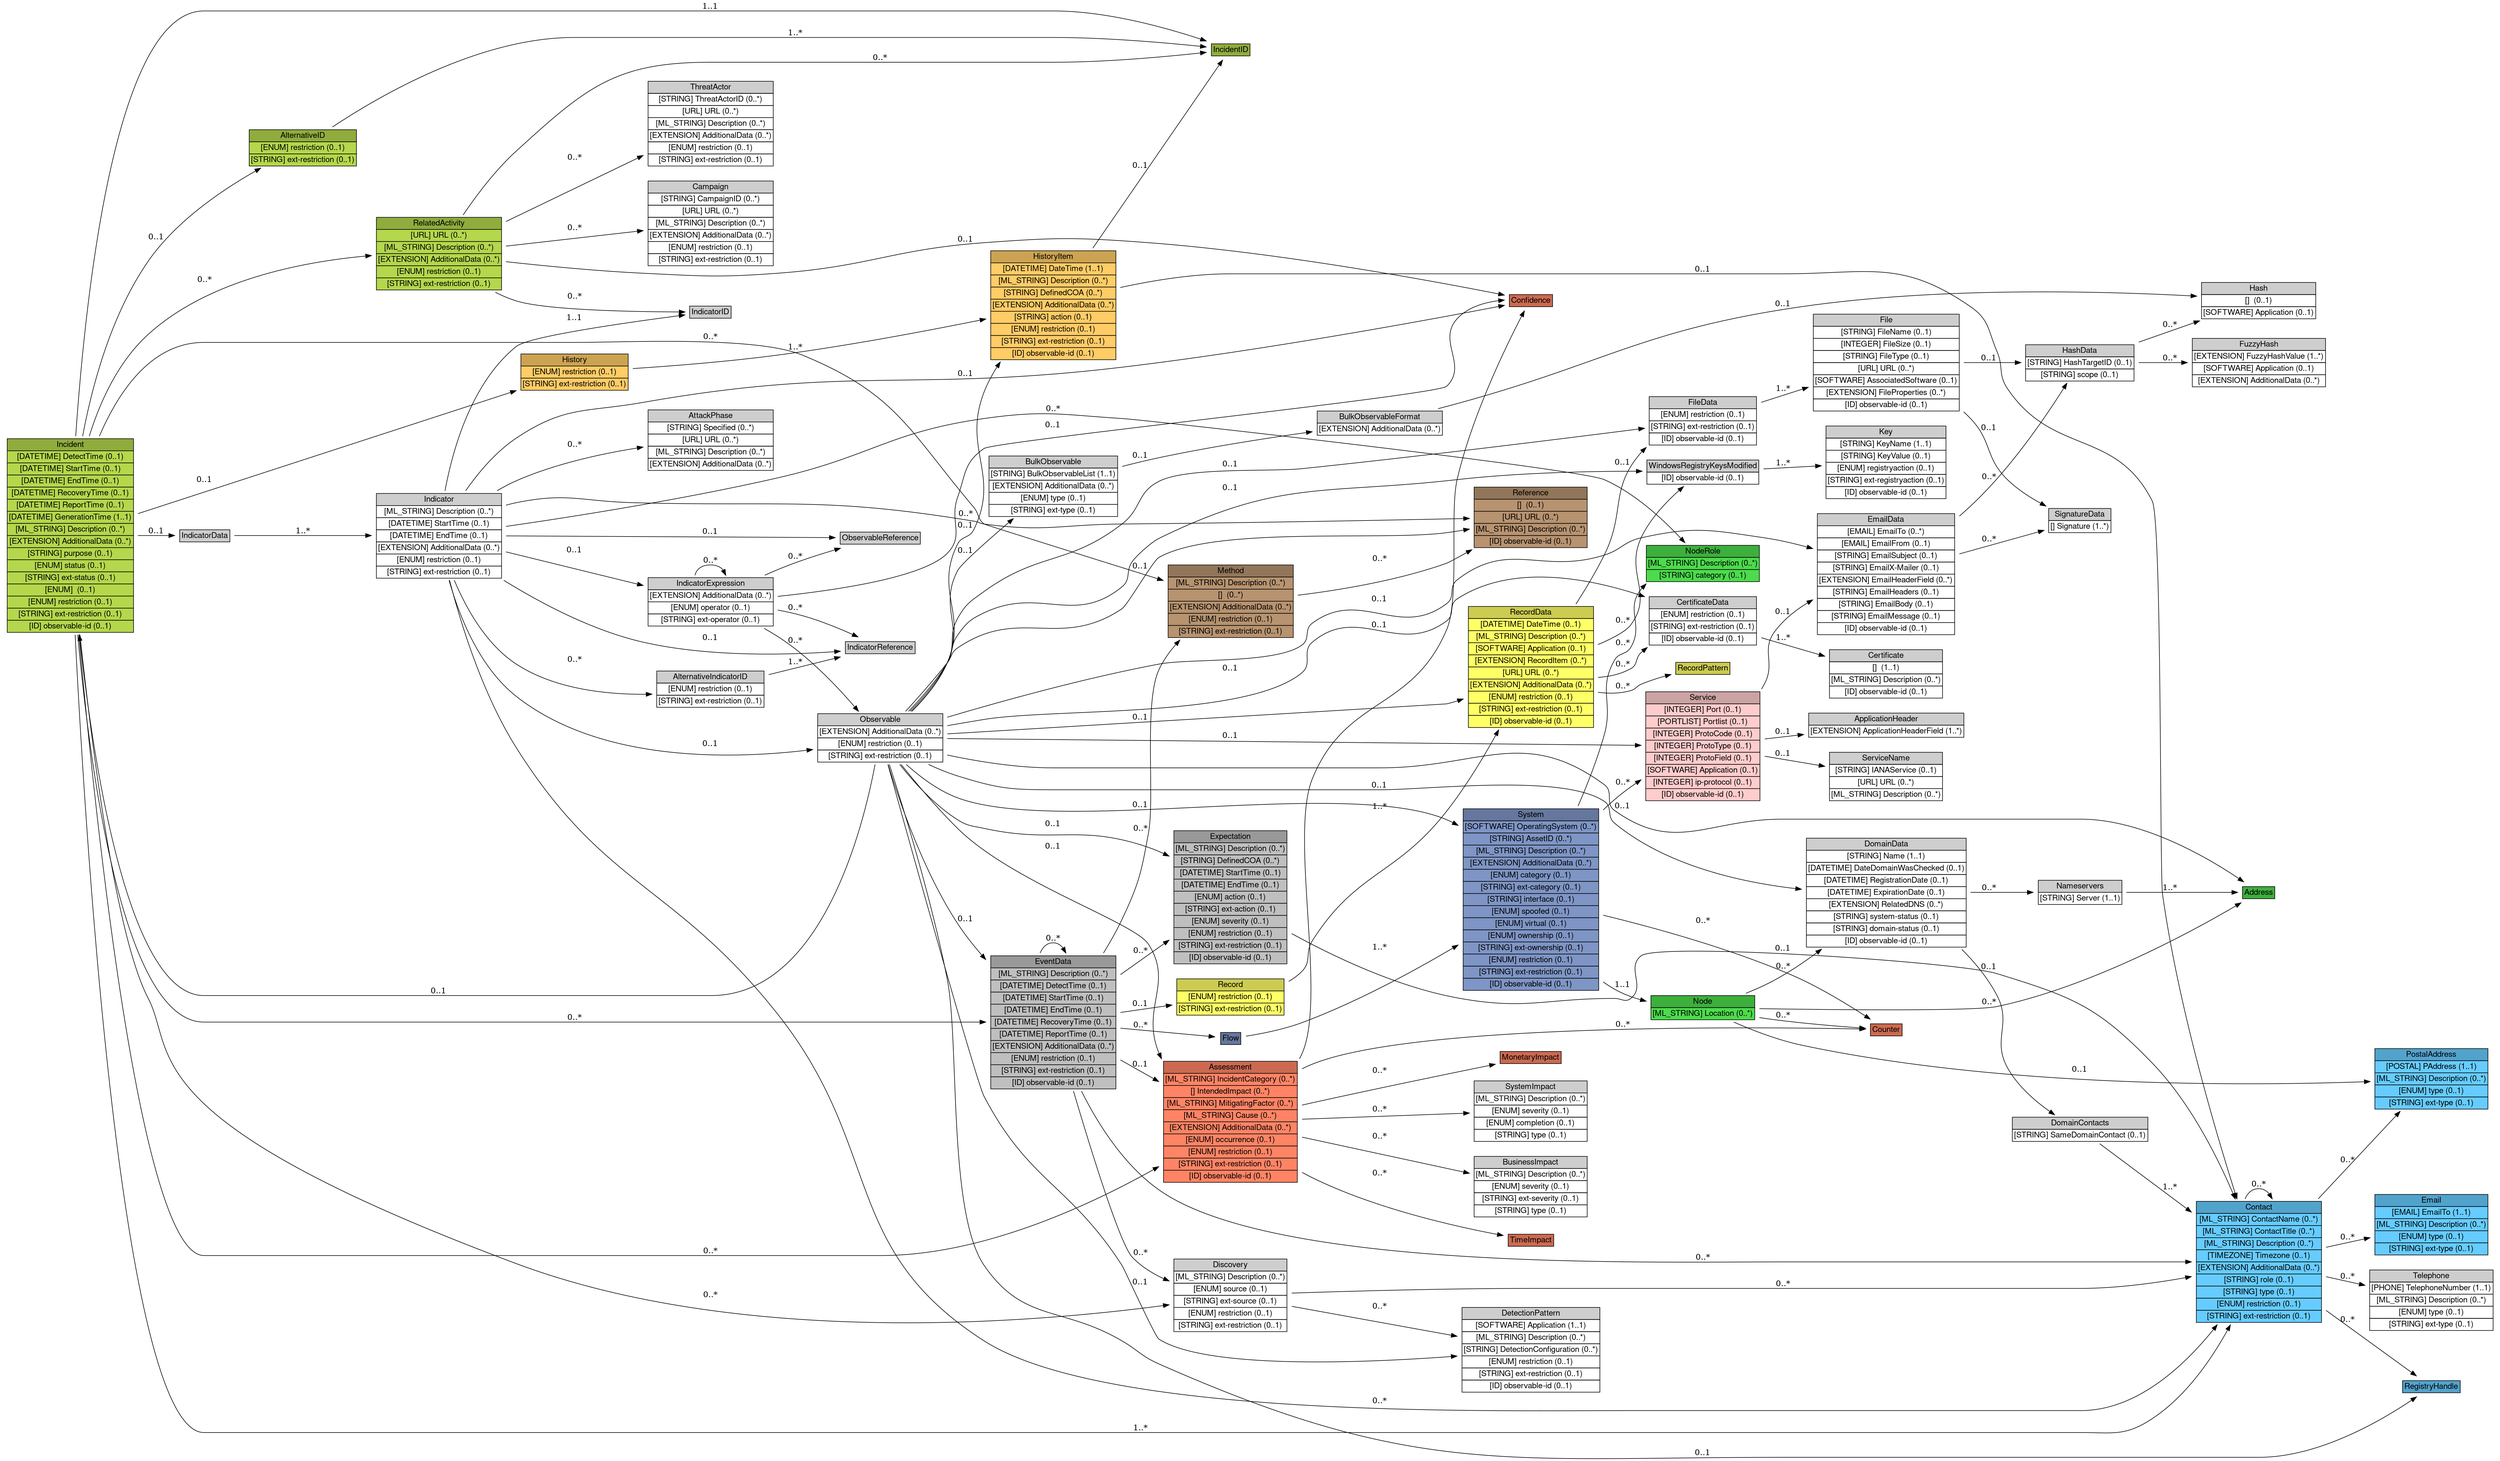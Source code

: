 digraph Incident {
	graph [bb="0,0,4482,2714",
		rankdir=LR
	];
	node [label="\N"];
	Incident	 [height=4.7778,
		label=<<table BORDER="0" CELLBORDER="1" CELLSPACING="0"> <tr> <td BGCOLOR="#90ac3d" HREF="/idmef_parser/IODEFv2/Incident.html" TITLE="The Incident class describes commonly exchanged information when reporting or sharing derived analysis from security incidents. "><FONT FACE="Nimbus Sans L">Incident</FONT></td> </tr>" %<tr><td BGCOLOR="#b4d74c"  HREF="/idmef_parser/IODEFv2/Incident.html" TITLE="The time the incident was first detected."><FONT FACE="Nimbus Sans L">[DATETIME] DetectTime (0..1)</FONT></td></tr>%<tr><td BGCOLOR="#b4d74c"  HREF="/idmef_parser/IODEFv2/Incident.html" TITLE="The time the incident started."><FONT FACE="Nimbus Sans L">[DATETIME] StartTime (0..1)</FONT></td></tr>%<tr><td BGCOLOR="#b4d74c"  HREF="/idmef_parser/IODEFv2/Incident.html" TITLE="The time the incident ended."><FONT FACE="Nimbus Sans L">[DATETIME] EndTime (0..1)</FONT></td></tr>%<tr><td BGCOLOR="#b4d74c"  HREF="/idmef_parser/IODEFv2/Incident.html" TITLE="The time the site recovered from the incident."><FONT FACE="Nimbus Sans L">[DATETIME] RecoveryTime (0..1)</FONT></td></tr>%<tr><td BGCOLOR="#b4d74c"  HREF="/idmef_parser/IODEFv2/Incident.html" TITLE="The time the incident was reported."><FONT FACE="Nimbus Sans L">[DATETIME] ReportTime (0..1)</FONT></td></tr>%<tr><td BGCOLOR="#b4d74c"  HREF="/idmef_parser/IODEFv2/Incident.html" TITLE="The time the content in this Incident class was generated."><FONT FACE="Nimbus Sans L">[DATETIME] GenerationTime (1..1)</FONT></td></tr>%<tr><td BGCOLOR="#b4d74c"  HREF="/idmef_parser/IODEFv2/Incident.html" TITLE="A free-form text description of the incident."><FONT FACE="Nimbus Sans L">[ML_STRING] Description (0..*)</FONT></td></tr>%<tr><td BGCOLOR="#b4d74c"  HREF="/idmef_parser/IODEFv2/Incident.html" TITLE="Mechanism by which to extend the data model."><FONT FACE="Nimbus Sans L">[EXTENSION] AdditionalData (0..*)</FONT></td></tr>%<tr><td BGCOLOR="#b4d74c"  HREF="/idmef_parser/IODEFv2/Incident.html" TITLE="A means by which to extend the purpose attribute.  See Section 5.1.1."><FONT FACE="Nimbus Sans L">[STRING] purpose (0..1)</FONT></td></tr>%<tr><td BGCOLOR="#b4d74c"  HREF="/idmef_parser/IODEFv2/Incident.html" TITLE="The status attribute conveys the state in a workflow where the incident is currently found.  These values are maintained in the &quot;Incident-status&quot; IANA registry per Section 10.2.  This attribute is defined as an enumerated list:"><FONT FACE="Nimbus Sans L">[ENUM] status (0..1)</FONT></td></tr>%<tr><td BGCOLOR="#b4d74c"  HREF="/idmef_parser/IODEFv2/Incident.html" TITLE="A means by which to extend the status attribute.  See Section 5.1.1."><FONT FACE="Nimbus Sans L">[STRING] ext-status (0..1)</FONT></td></tr>%<tr><td BGCOLOR="#b4d74c"  HREF="/idmef_parser/IODEFv2/Incident.html" TITLE="A language identifier per Section 2.12 of [W3C.XML] whose values and form are described in [RFC5646].  The interpretation of this code is described in Section 6."><FONT FACE="Nimbus Sans L">[ENUM]  (0..1)</FONT></td></tr>%<tr><td BGCOLOR="#b4d74c"  HREF="/idmef_parser/IODEFv2/Incident.html" TITLE="See Section 3.3.1.  The default value is &quot;private&quot;."><FONT FACE="Nimbus Sans L">[ENUM] restriction (0..1)</FONT></td></tr>%<tr><td BGCOLOR="#b4d74c"  HREF="/idmef_parser/IODEFv2/Incident.html" TITLE="A means by which to extend the restriction attribute.  See Section 5.1.1."><FONT FACE="Nimbus Sans L">[STRING] ext-restriction (0..1)</FONT></td></tr>%<tr><td BGCOLOR="#b4d74c"  HREF="/idmef_parser/IODEFv2/Incident.html" TITLE="See Section 3.3.2."><FONT FACE="Nimbus Sans L">[ID] observable-id (0..1)</FONT></td></tr>%</table>>,
		pos="116.5,2018",
		shape=plaintext,
		width=3.2361];
	IncidentID	 [height=0.5,
		label=<<table BORDER="0" CELLBORDER="1" CELLSPACING="0"> <tr> <td BGCOLOR="#90ac3d" HREF="/idmef_parser/IODEFv2/IncidentID.html" TITLE="The IncidentID class represents a tracking number that is unique in the context of the CSIRT. It serves as an identifier for an incident or a document identifier when sharing indicators. This identifier would serve as an index into a CSIRT&#39;s incident handling or knowledge management system. "><FONT FACE="Nimbus Sans L">IncidentID</FONT></td> </tr>" %</table>>,
		pos="2314,2632",
		shape=plaintext,
		width=1.1528];
	Incident -> IncidentID	 [label="1..1",
		lp="1216.5,2706.5",
		pos="e,2272.3,2641.2 139.23,2190.3 170.79,2392 236.4,2699 343.5,2699 343.5,2699 343.5,2699 1800.5,2699 1970.8,2699 2170.2,2662.3 2262.4,\
2643.2"];
	AlternativeID	 [height=0.98611,
		label=<<table BORDER="0" CELLBORDER="1" CELLSPACING="0"> <tr> <td BGCOLOR="#90ac3d" HREF="/idmef_parser/IODEFv2/AlternativeID.html" TITLE="The AlternativeID class lists the tracking numbers used by CSIRTs, other than the one generating the document, to refer to the identical activity described in the IODEF document. A tracking number listed as an AlternativeID references the same incident detected by another CSIRT. The tracking numbers of the CSIRT that generated the IODEF document must never be considered an AlternativeID. "><FONT FACE="Nimbus Sans L">AlternativeID</FONT></td> </tr>" %<tr><td BGCOLOR="#b4d74c"  HREF="/idmef_parser/IODEFv2/AlternativeID.html" TITLE="See Section 3.3.1."><FONT FACE="Nimbus Sans L">[ENUM] restriction (0..1)</FONT></td></tr>%<tr><td BGCOLOR="#b4d74c"  HREF="/idmef_parser/IODEFv2/AlternativeID.html" TITLE="A means by which to extend the restriction attribute.  See Section 5.1.1."><FONT FACE="Nimbus Sans L">[STRING] ext-restriction (0..1)</FONT></td></tr>%</table>>,
		pos="513,2568",
		shape=plaintext,
		width=2.7778];
	Incident -> AlternativeID	 [label="0..1",
		lp="262.5,2332.5",
		pos="e,471.09,2532.2 189.2,2190 207.37,2226.2 228.24,2263.3 251,2296 313.84,2386.2 406.71,2474.9 463.34,2525.4"];
	RelatedActivity	 [height=1.8611,
		label=<<table BORDER="0" CELLBORDER="1" CELLSPACING="0"> <tr> <td BGCOLOR="#90ac3d" HREF="/idmef_parser/IODEFv2/RelatedActivity.html" TITLE="The RelatedActivity class relates the information described in the rest of the document to previously observed incidents or activity and allows attribution to a specific actor or campaign. "><FONT FACE="Nimbus Sans L">RelatedActivity</FONT></td> </tr>" %<tr><td BGCOLOR="#b4d74c"  HREF="/idmef_parser/IODEFv2/RelatedActivity.html" TITLE="A URL to activity related to this incident."><FONT FACE="Nimbus Sans L">[URL] URL (0..*)</FONT></td></tr>%<tr><td BGCOLOR="#b4d74c"  HREF="/idmef_parser/IODEFv2/RelatedActivity.html" TITLE="A description of how these relationships were derived."><FONT FACE="Nimbus Sans L">[ML_STRING] Description (0..*)</FONT></td></tr>%<tr><td BGCOLOR="#b4d74c"  HREF="/idmef_parser/IODEFv2/RelatedActivity.html" TITLE="A mechanism by which to extend the data model."><FONT FACE="Nimbus Sans L">[EXTENSION] AdditionalData (0..*)</FONT></td></tr>%<tr><td BGCOLOR="#b4d74c"  HREF="/idmef_parser/IODEFv2/RelatedActivity.html" TITLE="See Section 3.3.1."><FONT FACE="Nimbus Sans L">[ENUM] restriction (0..1)</FONT></td></tr>%<tr><td BGCOLOR="#b4d74c"  HREF="/idmef_parser/IODEFv2/RelatedActivity.html" TITLE="A means by which to extend the restriction attribute.  See Section 5.1.1."><FONT FACE="Nimbus Sans L">[STRING] ext-restriction (0..1)</FONT></td></tr>%</table>>,
		pos="747.5,2307",
		shape=plaintext,
		width=3.2361];
	Incident -> RelatedActivity	 [label="0..*",
		lp="343.5,2269.5",
		pos="e,630.84,2304.1 233.33,2185.2 239.04,2189.8 244.93,2194.1 251,2198 362.56,2269.9 514.4,2295 620.69,2303.4"];
	Discovery	 [height=1.8611,
		label=<<table BORDER="0" CELLBORDER="1" CELLSPACING="0"> <tr> <td BGCOLOR="#CECECE" HREF="/idmef_parser/IODEFv2/Discovery.html" TITLE="The Discovery class describes how an incident was detected. "><FONT FACE="Nimbus Sans L">Discovery</FONT></td> </tr>" %<tr><td  HREF="/idmef_parser/IODEFv2/Discovery.html" TITLE="A free-form text description of how this incident was detected."><FONT FACE="Nimbus Sans L">[ML_STRING] Description (0..*)</FONT></td></tr>%<tr><td  HREF="/idmef_parser/IODEFv2/Discovery.html" TITLE="Categorizes the techniques used to discover the incident.  These values are partially derived from Table 3-1 of [NIST800.61rev2].  These values are maintained in the &quot;Discovery- source&quot; IANA registry per Section 10.2."><FONT FACE="Nimbus Sans L">[ENUM] source (0..1)</FONT></td></tr>%<tr><td  HREF="/idmef_parser/IODEFv2/Discovery.html" TITLE="A means by which to extend the source attribute.  See Section 5.1.1."><FONT FACE="Nimbus Sans L">[STRING] ext-source (0..1)</FONT></td></tr>%<tr><td  HREF="/idmef_parser/IODEFv2/Discovery.html" TITLE="See Section 3.3.1."><FONT FACE="Nimbus Sans L">[ENUM] restriction (0..1)</FONT></td></tr>%<tr><td  HREF="/idmef_parser/IODEFv2/Discovery.html" TITLE="A means by which to extend the restriction attribute.  See Section 5.1.1."><FONT FACE="Nimbus Sans L">[STRING] ext-restriction (0..1)</FONT></td></tr>%</table>>,
		pos="2314,1095",
		shape=plaintext,
		width=2.9444];
	Incident -> Discovery	 [label="0..*",
		lp="1216.5,1139.5",
		pos="e,2207.9,1088.9 125.7,1845.9 144.24,1588.2 197.66,1132 343.5,1132 343.5,1132 343.5,1132 1216.5,1132 1425.7,1132 1475.1,1089.2 1684,\
1077 1787.4,1070.9 1813.5,1074.7 1917,1077 2011.6,1079.1 2118.8,1084.2 2197.9,1088.3"];
	Contact	 [height=3.0278,
		label=<<table BORDER="0" CELLBORDER="1" CELLSPACING="0"> <tr> <td BGCOLOR="#52a3cc" HREF="/idmef_parser/IODEFv2/Contact.html" TITLE="The Contact class describes contact information for organizations and personnel involved in the incident. This class allows for the naming of the involved party, specifying contact information for them, and identifying their role in the incident. "><FONT FACE="Nimbus Sans L">Contact</FONT></td> </tr>" %<tr><td BGCOLOR="#66CCFF"  HREF="/idmef_parser/IODEFv2/Contact.html" TITLE="The name of the contact.  The contact may either be an organization or a person.  The type attribute disambiguates the semantics."><FONT FACE="Nimbus Sans L">[ML_STRING] ContactName (0..*)</FONT></td></tr>%<tr><td BGCOLOR="#66CCFF"  HREF="/idmef_parser/IODEFv2/Contact.html" TITLE="The title for the individual named in the ContactName."><FONT FACE="Nimbus Sans L">[ML_STRING] ContactTitle (0..*)</FONT></td></tr>%<tr><td BGCOLOR="#66CCFF"  HREF="/idmef_parser/IODEFv2/Contact.html" TITLE="A free-form text description of the contact."><FONT FACE="Nimbus Sans L">[ML_STRING] Description (0..*)</FONT></td></tr>%<tr><td BGCOLOR="#66CCFF"  HREF="/idmef_parser/IODEFv2/Contact.html" TITLE="The timezone in which the contact resides."><FONT FACE="Nimbus Sans L">[TIMEZONE] Timezone (0..1)</FONT></td></tr>%<tr><td BGCOLOR="#66CCFF"  HREF="/idmef_parser/IODEFv2/Contact.html" TITLE="A mechanism by which to extend the data model."><FONT FACE="Nimbus Sans L">[EXTENSION] AdditionalData (0..*)</FONT></td></tr>%<tr><td BGCOLOR="#66CCFF"  HREF="/idmef_parser/IODEFv2/Contact.html" TITLE="A means by which to extend the role attribute. See Section 5.1.1."><FONT FACE="Nimbus Sans L">[STRING] role (0..1)</FONT></td></tr>%<tr><td BGCOLOR="#66CCFF"  HREF="/idmef_parser/IODEFv2/Contact.html" TITLE="A means by which to extend the type attribute. See Section 5.1.1."><FONT FACE="Nimbus Sans L">[STRING] type (0..1)</FONT></td></tr>%<tr><td BGCOLOR="#66CCFF"  HREF="/idmef_parser/IODEFv2/Contact.html" TITLE="See Section 3.3.1."><FONT FACE="Nimbus Sans L">[ENUM] restriction (0..1)</FONT></td></tr>%<tr><td BGCOLOR="#66CCFF"  HREF="/idmef_parser/IODEFv2/Contact.html" TITLE="A means by which to extend the restriction attribute.  See Section 5.1.1."><FONT FACE="Nimbus Sans L">[STRING] ext-restriction (0..1)</FONT></td></tr>%</table>>,
		pos="4072.5,1546",
		shape=plaintext,
		width=3.2361];
	Incident -> Contact	 [label="1..*",
		lp="2054,2205.5",
		pos="e,4053.8,1655.2 233.22,2036.6 383.04,2059.8 651.21,2099.2 882,2121 1069.2,2138.7 2383.5,2214 2571.5,2214 2571.5,2214 2571.5,2214 \
3766,2214 3859.4,2214 3895.4,2171 3932,2085 3991,1946.2 4030.3,1776.6 4051.9,1665.1"];
	Assessment	 [height=3.0278,
		label=<<table BORDER="0" CELLBORDER="1" CELLSPACING="0"> <tr> <td BGCOLOR="#cc6a51" HREF="/idmef_parser/IODEFv2/Assessment.html" TITLE="The Assessment class describes the repercussions of the incident to the victim. "><FONT FACE="Nimbus Sans L">Assessment</FONT></td> </tr>" %<tr><td BGCOLOR="#ff8465"  HREF="/idmef_parser/IODEFv2/Assessment.html" TITLE="A free-form text description categorizing the type of incident."><FONT FACE="Nimbus Sans L">[ML_STRING] IncidentCategory (0..*)</FONT></td></tr>%<tr><td BGCOLOR="#ff8465"  HREF="/idmef_parser/IODEFv2/Assessment.html" TITLE="The intended outcome to the victim sought by the threat actor.  Defined identically to the BusinessImpact defined in Section 3.12.2 but describes intent rather than the realized impact."><FONT FACE="Nimbus Sans L">[] IntendedImpact (0..*)</FONT></td></tr>%<tr><td BGCOLOR="#ff8465"  HREF="/idmef_parser/IODEFv2/Assessment.html" TITLE="A description of a mitigating factor relative to the impact on the victim organization."><FONT FACE="Nimbus Sans L">[ML_STRING] MitigatingFactor (0..*)</FONT></td></tr>%<tr><td BGCOLOR="#ff8465"  HREF="/idmef_parser/IODEFv2/Assessment.html" TITLE="A description of an underlying cause of the impact."><FONT FACE="Nimbus Sans L">[ML_STRING] Cause (0..*)</FONT></td></tr>%<tr><td BGCOLOR="#ff8465"  HREF="/idmef_parser/IODEFv2/Assessment.html" TITLE="A mechanism by which to extend the data model."><FONT FACE="Nimbus Sans L">[EXTENSION] AdditionalData (0..*)</FONT></td></tr>%<tr><td BGCOLOR="#ff8465"  HREF="/idmef_parser/IODEFv2/Assessment.html" TITLE="Specifies whether the assessment is describing actual or potential outcomes."><FONT FACE="Nimbus Sans L">[ENUM] occurrence (0..1)</FONT></td></tr>%<tr><td BGCOLOR="#ff8465"  HREF="/idmef_parser/IODEFv2/Assessment.html" TITLE="See Section 3.3.1."><FONT FACE="Nimbus Sans L">[ENUM] restriction (0..1)</FONT></td></tr>%<tr><td BGCOLOR="#ff8465"  HREF="/idmef_parser/IODEFv2/Assessment.html" TITLE="A means by which to extend the restriction attribute.  See Section 5.1.1."><FONT FACE="Nimbus Sans L">[STRING] ext-restriction (0..1)</FONT></td></tr>%<tr><td BGCOLOR="#ff8465"  HREF="/idmef_parser/IODEFv2/Assessment.html" TITLE="See Section 3.3.2."><FONT FACE="Nimbus Sans L">[ID] observable-id (0..1)</FONT></td></tr>%</table>>,
		pos="2314,1667",
		shape=plaintext,
		width=3.4167];
	Incident -> Assessment	 [label="0..*",
		lp="1216.5,2022.5",
		pos="e,2198.9,1776.3 233.31,2017.4 453.96,2016.2 947.16,2014 1362.5,2014 1362.5,2014 1362.5,2014 1800.5,2014 1852.7,2014 1869.1,2020.7 \
1917,2000 1977.5,1973.8 2098.8,1868.5 2191.5,1783.2"];
	Method	 [height=1.8611,
		label=<<table BORDER="0" CELLBORDER="1" CELLSPACING="0"> <tr> <td BGCOLOR="#92765a" HREF="/idmef_parser/IODEFv2/Method.html" TITLE="The Method class describes the tactics, techniques, procedures, or weakness used by the threat actor in an incident. This class consists of both a list of references describing the attack methods and weaknesses and a free-form text description. "><FONT FACE="Nimbus Sans L">Method</FONT></td> </tr>" %<tr><td BGCOLOR="#b79370"  HREF="/idmef_parser/IODEFv2/Method.html" TITLE="A free-form text description of techniques, tactics, or procedures used by the threat actor."><FONT FACE="Nimbus Sans L">[ML_STRING] Description (0..*)</FONT></td></tr>%<tr><td BGCOLOR="#b79370"  HREF="/idmef_parser/IODEFv2/Method.html" TITLE="A reference to the exploited weakness per [RFC7203]."><FONT FACE="Nimbus Sans L">[]  (0..*)</FONT></td></tr>%<tr><td BGCOLOR="#b79370"  HREF="/idmef_parser/IODEFv2/Method.html" TITLE="A mechanism by which to extend the data model."><FONT FACE="Nimbus Sans L">[EXTENSION] AdditionalData (0..*)</FONT></td></tr>%<tr><td BGCOLOR="#b79370"  HREF="/idmef_parser/IODEFv2/Method.html" TITLE="See Section 3.3.1."><FONT FACE="Nimbus Sans L">[ENUM] restriction (0..1)</FONT></td></tr>%<tr><td BGCOLOR="#b79370"  HREF="/idmef_parser/IODEFv2/Method.html" TITLE="A means by which to extend the restriction attribute.  See Section 5.1.1."><FONT FACE="Nimbus Sans L">[STRING] ext-restriction (0..1)</FONT></td></tr>%</table>>,
		pos="2314,1397",
		shape=plaintext,
		width=3.2361];
	Incident -> Method	 [label="0..*",
		lp="1216.5,1422.5",
		pos="e,2197.4,1439.9 233.12,1880.9 370.52,1731.1 614.25,1499.9 882,1406 965.88,1376.6 993.13,1404 1082,1406 1461.4,1414.7 1555.6,1436.3 \
1935,1445 2040.8,1447.4 2068.6,1462.3 2173,1445 2177.8,1444.2 2182.6,1443.3 2187.4,1442.2"];
	EventData	 [height=3.3194,
		label=<<table BORDER="0" CELLBORDER="1" CELLSPACING="0"> <tr> <td BGCOLOR="#999999" HREF="/idmef_parser/IODEFv2/EventData.html" TITLE="The EventData class is a container class to organize data about events that occurred during an incident. "><FONT FACE="Nimbus Sans L">EventData</FONT></td> </tr>" %<tr><td BGCOLOR="#BFBFBF"  HREF="/idmef_parser/IODEFv2/EventData.html" TITLE="A free-form text description of the event."><FONT FACE="Nimbus Sans L">[ML_STRING] Description (0..*)</FONT></td></tr>%<tr><td BGCOLOR="#BFBFBF"  HREF="/idmef_parser/IODEFv2/EventData.html" TITLE="The time the event was detected."><FONT FACE="Nimbus Sans L">[DATETIME] DetectTime (0..1)</FONT></td></tr>%<tr><td BGCOLOR="#BFBFBF"  HREF="/idmef_parser/IODEFv2/EventData.html" TITLE="The time the event started."><FONT FACE="Nimbus Sans L">[DATETIME] StartTime (0..1)</FONT></td></tr>%<tr><td BGCOLOR="#BFBFBF"  HREF="/idmef_parser/IODEFv2/EventData.html" TITLE="The time the event ended."><FONT FACE="Nimbus Sans L">[DATETIME] EndTime (0..1)</FONT></td></tr>%<tr><td BGCOLOR="#BFBFBF"  HREF="/idmef_parser/IODEFv2/EventData.html" TITLE="The time the site recovered from the event."><FONT FACE="Nimbus Sans L">[DATETIME] RecoveryTime (0..1)</FONT></td></tr>%<tr><td BGCOLOR="#BFBFBF"  HREF="/idmef_parser/IODEFv2/EventData.html" TITLE="The time the event was reported."><FONT FACE="Nimbus Sans L">[DATETIME] ReportTime (0..1)</FONT></td></tr>%<tr><td BGCOLOR="#BFBFBF"  HREF="/idmef_parser/IODEFv2/EventData.html" TITLE="An extension mechanism for data not explicitly represented in the data model."><FONT FACE="Nimbus Sans L">[EXTENSION] AdditionalData (0..*)</FONT></td></tr>%<tr><td BGCOLOR="#BFBFBF"  HREF="/idmef_parser/IODEFv2/EventData.html" TITLE="See Section 3.3.1.  The default value is &quot;default&quot;."><FONT FACE="Nimbus Sans L">[ENUM] restriction (0..1)</FONT></td></tr>%<tr><td BGCOLOR="#BFBFBF"  HREF="/idmef_parser/IODEFv2/EventData.html" TITLE="A means by which to extend the restriction attribute.  See Section 5.1.1."><FONT FACE="Nimbus Sans L">[STRING] ext-restriction (0..1)</FONT></td></tr>%<tr><td BGCOLOR="#BFBFBF"  HREF="/idmef_parser/IODEFv2/EventData.html" TITLE="See Section 3.3.2."><FONT FACE="Nimbus Sans L">[ID] observable-id (0..1)</FONT></td></tr>%</table>>,
		pos="1800.5,1206",
		shape=plaintext,
		width=3.2361];
	Incident -> EventData	 [label="0..*",
		lp="982,1343.5",
		pos="e,1683.8,1284.4 131.38,1845.9 149.6,1675.3 186.32,1429.8 251,1361 280.16,1330 300.91,1336 343.5,1336 343.5,1336 343.5,1336 1508.5,\
1336 1566.1,1336 1625,1314.6 1674.7,1289.2"];
	IndicatorData	 [height=0.5,
		label=<<table BORDER="0" CELLBORDER="1" CELLSPACING="0"> <tr> <td BGCOLOR="#CECECE" HREF="/idmef_parser/IODEFv2/IndicatorData.html" TITLE="The IndicatorData class describes indicators and metadata associated with them. "><FONT FACE="Nimbus Sans L">IndicatorData</FONT></td> </tr>" %</table>>,
		pos="343.5,1949",
		shape=plaintext,
		width=1.4306];
	Incident -> IndicatorData	 [label="0..1",
		lp="262.5,1983.5",
		pos="e,291.79,1964.7 233.32,1982.5 250.17,1977.4 266.91,1972.3 282.07,1967.7"];
	History	 [height=0.98611,
		label=<<table BORDER="0" CELLBORDER="1" CELLSPACING="0"> <tr> <td BGCOLOR="#cca352" HREF="/idmef_parser/IODEFv2/History.html" TITLE="The History class is a log of the significant events or actions performed by the involved parties during the course of handling the incident. "><FONT FACE="Nimbus Sans L">History</FONT></td> </tr>" %<tr><td BGCOLOR="#FFCC66"  HREF="/idmef_parser/IODEFv2/History.html" TITLE="See Section 3.3.1."><FONT FACE="Nimbus Sans L">[ENUM] restriction (0..1)</FONT></td></tr>%<tr><td BGCOLOR="#FFCC66"  HREF="/idmef_parser/IODEFv2/History.html" TITLE="A means by which to extend the restriction attribute.  See Section 5.1.1."><FONT FACE="Nimbus Sans L">[STRING] ext-restriction (0..1)</FONT></td></tr>%</table>>,
		pos="982,2186",
		shape=plaintext,
		width=2.7778];
	Incident -> History	 [label="0..1",
		lp="343.5,2200.5",
		pos="e,881.8,2202.4 233,2139.8 238.87,2143.2 244.88,2146.3 251,2149 455.65,2238.3 723.75,2222.4 871.79,2203.7"];
	AlternativeID -> IncidentID	 [label="1..*",
		lp="1362.5,2660.5",
		pos="e,2272.4,2634.9 613.14,2596.9 707.46,2621.5 853.12,2653 982,2653 982,2653 982,2653 1800.5,2653 1969.5,2653 2169.6,2641.5 2262.2,\
2635.5"];
	RelatedActivity -> IncidentID	 [label="0..*",
		lp="1508.5,2617.5",
		pos="e,2272.4,2629 796.73,2374.1 820.46,2403.8 850.57,2437.8 882,2464 1006.6,2567.9 1054.3,2610 1216.5,2610 1216.5,2610 1216.5,2610 1800.5,\
2610 1969.5,2610 2169.6,2622 2262.2,2628.3"];
	ThreatActor	 [height=2.1528,
		label=<<table BORDER="0" CELLBORDER="1" CELLSPACING="0"> <tr> <td BGCOLOR="#CECECE" HREF="/idmef_parser/IODEFv2/ThreatActor.html" TITLE="The ThreatActor class describes a threat actor. "><FONT FACE="Nimbus Sans L">ThreatActor</FONT></td> </tr>" %<tr><td  HREF="/idmef_parser/IODEFv2/ThreatActor.html" TITLE="An identifier for the threat actor."><FONT FACE="Nimbus Sans L">[STRING] ThreatActorID (0..*)</FONT></td></tr>%<tr><td  HREF="/idmef_parser/IODEFv2/ThreatActor.html" TITLE="A URL to a reference describing the threat actor."><FONT FACE="Nimbus Sans L">[URL] URL (0..*)</FONT></td></tr>%<tr><td  HREF="/idmef_parser/IODEFv2/ThreatActor.html" TITLE="A description of the threat actor."><FONT FACE="Nimbus Sans L">[ML_STRING] Description (0..*)</FONT></td></tr>%<tr><td  HREF="/idmef_parser/IODEFv2/ThreatActor.html" TITLE="A mechanism by which to extend the data model."><FONT FACE="Nimbus Sans L">[EXTENSION] AdditionalData (0..*)</FONT></td></tr>%<tr><td  HREF="/idmef_parser/IODEFv2/ThreatActor.html" TITLE="See Section 3.3.1."><FONT FACE="Nimbus Sans L">[ENUM] restriction (0..1)</FONT></td></tr>%<tr><td  HREF="/idmef_parser/IODEFv2/ThreatActor.html" TITLE="A means by which to extend the restriction attribute.  See Section 5.1.1."><FONT FACE="Nimbus Sans L">[STRING] ext-restriction (0..1)</FONT></td></tr>%</table>>,
		pos="1216.5,2504",
		shape=plaintext,
		width=3.2361];
	RelatedActivity -> ThreatActor	 [label="0..*",
		lp="982,2452.5",
		pos="e,1099.8,2455 864.04,2355.9 932.84,2384.8 1020,2421.4 1090.4,2451"];
	Campaign	 [height=2.1528,
		label=<<table BORDER="0" CELLBORDER="1" CELLSPACING="0"> <tr> <td BGCOLOR="#CECECE" HREF="/idmef_parser/IODEFv2/Campaign.html" TITLE="The Campaign class describes a campaign of attacks by a threat actor. "><FONT FACE="Nimbus Sans L">Campaign</FONT></td> </tr>" %<tr><td  HREF="/idmef_parser/IODEFv2/Campaign.html" TITLE="An identifier for the campaign."><FONT FACE="Nimbus Sans L">[STRING] CampaignID (0..*)</FONT></td></tr>%<tr><td  HREF="/idmef_parser/IODEFv2/Campaign.html" TITLE="A URL to a reference describing the campaign."><FONT FACE="Nimbus Sans L">[URL] URL (0..*)</FONT></td></tr>%<tr><td  HREF="/idmef_parser/IODEFv2/Campaign.html" TITLE="A description of the campaign."><FONT FACE="Nimbus Sans L">[ML_STRING] Description (0..*)</FONT></td></tr>%<tr><td  HREF="/idmef_parser/IODEFv2/Campaign.html" TITLE="A mechanism by which to extend the data model."><FONT FACE="Nimbus Sans L">[EXTENSION] AdditionalData (0..*)</FONT></td></tr>%<tr><td  HREF="/idmef_parser/IODEFv2/Campaign.html" TITLE="See Section 3.3.1."><FONT FACE="Nimbus Sans L">[ENUM] restriction (0..1)</FONT></td></tr>%<tr><td  HREF="/idmef_parser/IODEFv2/Campaign.html" TITLE="A means by which to extend the restriction attribute.  See Section 5.1.1."><FONT FACE="Nimbus Sans L">[STRING] ext-restriction (0..1)</FONT></td></tr>%</table>>,
		pos="1216.5,2331",
		shape=plaintext,
		width=3.2361];
	RelatedActivity -> Campaign	 [label="0..*",
		lp="982,2330.5",
		pos="e,1099.8,2325 864.04,2313 932.56,2316.5 1019.2,2320.9 1089.5,2324.5"];
	IndicatorID	 [height=0.5,
		label=<<table BORDER="0" CELLBORDER="1" CELLSPACING="0"> <tr> <td BGCOLOR="#CECECE" HREF="/idmef_parser/IODEFv2/IndicatorID.html" TITLE="The IndicatorID class identifies an indicator with a globally unique identifier. The combination of the name and version attributes and the element content form this identifier. Indicators generated by given CSIRT MUST NOT reuse the same value unless they are referencing the same indicator. "><FONT FACE="Nimbus Sans L">IndicatorID</FONT></td> </tr>" %</table>>,
		pos="1216.5,2103",
		shape=plaintext,
		width=1.2222];
	RelatedActivity -> IndicatorID	 [label="0..*",
		lp="982,2133.5",
		pos="e,1172.4,2095 778.91,2239.5 801.53,2199.2 836.14,2151.1 882,2126 970.55,2077.6 1092.6,2084.2 1162.1,2093.5"];
	Confidence	 [height=0.5,
		label=<<table BORDER="0" CELLBORDER="1" CELLSPACING="0"> <tr> <td BGCOLOR="#cc6a51" HREF="/idmef_parser/IODEFv2/Confidence.html" TITLE="The Confidence class represents an estimate of the validity and accuracy of data expressed in the document. This estimate can be expressed as a category or a numeric calculation. "><FONT FACE="Nimbus Sans L">Confidence</FONT></td> </tr>" %</table>>,
		pos="2833,2084",
		shape=plaintext,
		width=1.2639];
	RelatedActivity -> Confidence	 [label="0..1",
		lp="1654.5,2211.5",
		pos="e,2805.8,2102.1 864.1,2282.7 932.53,2269.3 1020.8,2253.6 1100,2244 1469.2,2199.4 1563.7,2211.2 1935,2191 2102.3,2181.9 2525.9,2199.4 \
2688,2157 2727.5,2146.7 2768.7,2124.7 2797.1,2107.5"];
	Discovery -> Contact	 [label="0..*",
		lp="3260.5,1404.5",
		pos="e,3955.7,1520.4 2420.2,1156.9 2426.2,1162.3 2431.9,1168 2437,1174 2449.9,1189.1 2441.5,1200.3 2455,1215 2540.9,1308.6 2584.1,1316 \
2706,1352 2930.4,1418.2 2998.9,1361.1 3231,1391 3486.3,1423.9 3781.4,1483.3 3945.6,1518.2"];
	DetectionPattern	 [height=2.1528,
		label=<<table BORDER="0" CELLBORDER="1" CELLSPACING="0"> <tr> <td BGCOLOR="#CECECE" HREF="/idmef_parser/IODEFv2/DetectionPattern.html" TITLE="The DetectionPattern class describes a configuration or signature that can be used by an Intrusion Detection System (IDS) / Intrusion Prevention System (IPS), SIEM, antivirus, endpoint protection, network analysis, malware analysis, or host forensics tool to identify a particular phenomenon. This class requires the identification of the target application and allows the configuration to be described in either free form or machine-readable form. "><FONT FACE="Nimbus Sans L">DetectionPattern</FONT></td> </tr>" %<tr><td  HREF="/idmef_parser/IODEFv2/DetectionPattern.html" TITLE="The application for which the DetectionConfiguration or Description is being provided."><FONT FACE="Nimbus Sans L">[SOFTWARE] Application (1..1)</FONT></td></tr>%<tr><td  HREF="/idmef_parser/IODEFv2/DetectionPattern.html" TITLE="A free-form text description of how to use the information provided in the Application or DetectionConfiguration classes."><FONT FACE="Nimbus Sans L">[ML_STRING] Description (0..*)</FONT></td></tr>%<tr><td  HREF="/idmef_parser/IODEFv2/DetectionPattern.html" TITLE="A machine-consumable configuration to find a pattern of activity."><FONT FACE="Nimbus Sans L">[STRING] DetectionConfiguration (0..*)</FONT></td></tr>%<tr><td  HREF="/idmef_parser/IODEFv2/DetectionPattern.html" TITLE="See Section 3.3.1."><FONT FACE="Nimbus Sans L">[ENUM] restriction (0..1)</FONT></td></tr>%<tr><td  HREF="/idmef_parser/IODEFv2/DetectionPattern.html" TITLE="A means by which to extend the restriction attribute.  See Section 5.1.1."><FONT FACE="Nimbus Sans L">[STRING] ext-restriction (0..1)</FONT></td></tr>%<tr><td  HREF="/idmef_parser/IODEFv2/DetectionPattern.html" TITLE="See Section 3.3.2."><FONT FACE="Nimbus Sans L">[ID] observable-id (0..1)</FONT></td></tr>%</table>>,
		pos="2833,925",
		shape=plaintext,
		width=3.5278];
	Discovery -> DetectionPattern	 [label="0..*",
		lp="2571.5,1052.5",
		pos="e,2705.8,966.67 2420.3,1060.2 2500,1034.1 2609.9,998.09 2696.2,969.82"];
	Contact -> Contact	 [label="0..*",
		lp="4072.5,1680.5",
		pos="e,4095.7,1655.3 4049.3,1655.3 4053.9,1666.1 4061.7,1673 4072.5,1673 4079.9,1673 4085.9,1669.7 4090.5,1664.2"];
	RegistryHandle	 [height=0.5,
		label=<<table BORDER="0" CELLBORDER="1" CELLSPACING="0"> <tr> <td BGCOLOR="#52a3cc" HREF="/idmef_parser/IODEFv2/RegistryHandle.html" TITLE="The RegistryHandle class represents a handle into an Internet registry or community-specific database. "><FONT FACE="Nimbus Sans L">RegistryHandle</FONT></td> </tr>" %</table>>,
		pos="4368,960",
		shape=plaintext,
		width=1.5972];
	Contact -> RegistryHandle	 [label="0..*",
		lp="4224.5,1247.5",
		pos="e,4357.6,978.19 4123,1436.9 4158.6,1361 4207.9,1257.7 4254,1168 4287.8,1102.2 4330.3,1026.4 4352.6,986.94"];
	PostalAddress	 [height=1.5694,
		label=<<table BORDER="0" CELLBORDER="1" CELLSPACING="0"> <tr> <td BGCOLOR="#52a3cc" HREF="/idmef_parser/IODEFv2/PostalAddress.html" TITLE="The PostalAddress class specifies a postal address and associated annotation. "><FONT FACE="Nimbus Sans L">PostalAddress</FONT></td> </tr>" %<tr><td BGCOLOR="#66CCFF"  HREF="/idmef_parser/IODEFv2/PostalAddress.html" TITLE="A postal address."><FONT FACE="Nimbus Sans L">[POSTAL] PAddress (1..1)</FONT></td></tr>%<tr><td BGCOLOR="#66CCFF"  HREF="/idmef_parser/IODEFv2/PostalAddress.html" TITLE="A free-form text description of the address."><FONT FACE="Nimbus Sans L">[ML_STRING] Description (0..*)</FONT></td></tr>%<tr><td BGCOLOR="#66CCFF"  HREF="/idmef_parser/IODEFv2/PostalAddress.html" TITLE="Categorizes the type of address described in the PAddress class.  These values are maintained in the &quot;PostalAddress-type&quot; IANA registry per Section 10.2."><FONT FACE="Nimbus Sans L">[ENUM] type (0..1)</FONT></td></tr>%<tr><td BGCOLOR="#66CCFF"  HREF="/idmef_parser/IODEFv2/PostalAddress.html" TITLE="A means by which to extend the type attribute. See Section 5.1.1."><FONT FACE="Nimbus Sans L">[STRING] ext-type (0..1)</FONT></td></tr>%</table>>,
		pos="4368,1234",
		shape=plaintext,
		width=2.9444];
	Contact -> PostalAddress	 [label="0..*",
		lp="4224.5,1397.5",
		pos="e,4314.1,1290.9 4175.9,1436.9 4219.7,1390.6 4269.4,1338.2 4307.2,1298.2"];
	Email	 [height=1.5694,
		label=<<table BORDER="0" CELLBORDER="1" CELLSPACING="0"> <tr> <td BGCOLOR="#52a3cc" HREF="/idmef_parser/IODEFv2/Email.html" TITLE="The Email class specifies an email address and associated annotation. "><FONT FACE="Nimbus Sans L">Email</FONT></td> </tr>" %<tr><td BGCOLOR="#66CCFF"  HREF="/idmef_parser/IODEFv2/Email.html" TITLE="An email address."><FONT FACE="Nimbus Sans L">[EMAIL] EmailTo (1..1)</FONT></td></tr>%<tr><td BGCOLOR="#66CCFF"  HREF="/idmef_parser/IODEFv2/Email.html" TITLE="A free-form text description of the email address."><FONT FACE="Nimbus Sans L">[ML_STRING] Description (0..*)</FONT></td></tr>%<tr><td BGCOLOR="#66CCFF"  HREF="/idmef_parser/IODEFv2/Email.html" TITLE="Categorizes the type of email address described in the EmailTo class.  These values are maintained in the &quot;Email- type&quot; IANA registry per Section 10.2."><FONT FACE="Nimbus Sans L">[ENUM] type (0..1)</FONT></td></tr>%<tr><td BGCOLOR="#66CCFF"  HREF="/idmef_parser/IODEFv2/Email.html" TITLE="A means by which to extend the type attribute. See Section 5.1.1."><FONT FACE="Nimbus Sans L">[STRING] ext-type (0..1)</FONT></td></tr>%</table>>,
		pos="4368,1611",
		shape=plaintext,
		width=2.9444];
	Contact -> Email	 [label="0..*",
		lp="4224.5,1588.5",
		pos="e,4261.7,1587.6 4189.3,1571.7 4209.8,1576.2 4231.2,1580.9 4251.7,1585.4"];
	Telephone	 [height=1.5694,
		label=<<table BORDER="0" CELLBORDER="1" CELLSPACING="0"> <tr> <td BGCOLOR="#CECECE" HREF="/idmef_parser/IODEFv2/Telephone.html" TITLE="The Telephone class describes a telephone number and associated annotation. "><FONT FACE="Nimbus Sans L">Telephone</FONT></td> </tr>" %<tr><td  HREF="/idmef_parser/IODEFv2/Telephone.html" TITLE="A telephone number."><FONT FACE="Nimbus Sans L">[PHONE] TelephoneNumber (1..1)</FONT></td></tr>%<tr><td  HREF="/idmef_parser/IODEFv2/Telephone.html" TITLE="A free-form text description of the phone number."><FONT FACE="Nimbus Sans L">[ML_STRING] Description (0..*)</FONT></td></tr>%<tr><td  HREF="/idmef_parser/IODEFv2/Telephone.html" TITLE="Categorizes the type of telephone number described in the TelephoneNumber class.  These values are maintained in the &quot;Telephone-type&quot; IANA registry per Section 10.2."><FONT FACE="Nimbus Sans L">[ENUM] type (0..1)</FONT></td></tr>%<tr><td  HREF="/idmef_parser/IODEFv2/Telephone.html" TITLE="A means by which to extend the type attribute. See Section 5.1.1."><FONT FACE="Nimbus Sans L">[STRING] ext-type (0..1)</FONT></td></tr>%</table>>,
		pos="4368,1480",
		shape=plaintext,
		width=3.1667];
	Contact -> Telephone	 [label="0..*",
		lp="4224.5,1520.5",
		pos="e,4254,1505.5 4189.3,1519.9 4207.3,1515.9 4225.9,1511.7 4244,1507.7"];
	Assessment -> Confidence	 [label="0..1",
		lp="2571.5,2038.5",
		pos="e,2787.2,2067.5 2432.3,1776.4 2434,1779.2 2435.5,1782.1 2437,1785 2465.1,1840.6 2417.3,1874.4 2455,1924 2475.7,1951.2 2677.7,2027.5 \
2777.6,2064"];
	SystemImpact	 [height=1.5694,
		label=<<table BORDER="0" CELLBORDER="1" CELLSPACING="0"> <tr> <td BGCOLOR="#CECECE" HREF="/idmef_parser/IODEFv2/SystemImpact.html" TITLE="The SystemImpact class describes the technical impact of the incident to the systems on the network. "><FONT FACE="Nimbus Sans L">SystemImpact</FONT></td> </tr>" %<tr><td  HREF="/idmef_parser/IODEFv2/SystemImpact.html" TITLE="A free-form text description of the impact to the system."><FONT FACE="Nimbus Sans L">[ML_STRING] Description (0..*)</FONT></td></tr>%<tr><td  HREF="/idmef_parser/IODEFv2/SystemImpact.html" TITLE="An estimate of the relative severity of the activity.  The permitted values are shown below.  There is no default value."><FONT FACE="Nimbus Sans L">[ENUM] severity (0..1)</FONT></td></tr>%<tr><td  HREF="/idmef_parser/IODEFv2/SystemImpact.html" TITLE="An indication whether the described activity was successful.  The permitted values are shown below.  There is no default value."><FONT FACE="Nimbus Sans L">[ENUM] completion (0..1)</FONT></td></tr>%<tr><td  HREF="/idmef_parser/IODEFv2/SystemImpact.html" TITLE="A means by which to extend the type attribute. See Section 5.1.1."><FONT FACE="Nimbus Sans L">[STRING] type (0..1)</FONT></td></tr>%</table>>,
		pos="2833,1942",
		shape=plaintext,
		width=2.9444];
	Assessment -> SystemImpact	 [label="0..*",
		lp="2571.5,1912.5",
		pos="e,2726.7,1917.4 2428.1,1776.1 2431.1,1779.1 2434.1,1782.1 2437,1785 2445.2,1793.3 2445.3,1797.6 2455,1804 2535.4,1856.8 2638.5,1892.7 \
2716.8,1914.6"];
	BusinessImpact	 [height=1.5694,
		label=<<table BORDER="0" CELLBORDER="1" CELLSPACING="0"> <tr> <td BGCOLOR="#CECECE" HREF="/idmef_parser/IODEFv2/BusinessImpact.html" TITLE="The BusinessImpact class describes and characterizes the degree to which the function of the organization was impacted by the incident. "><FONT FACE="Nimbus Sans L">BusinessImpact</FONT></td> </tr>" %<tr><td  HREF="/idmef_parser/IODEFv2/BusinessImpact.html" TITLE="A free-form text description of the impact to the organization."><FONT FACE="Nimbus Sans L">[ML_STRING] Description (0..*)</FONT></td></tr>%<tr><td  HREF="/idmef_parser/IODEFv2/BusinessImpact.html" TITLE="Characterizes the severity of the incident on business functions.  The permitted values are shown below.  They were derived from Table 3-2 of [NIST800.61rev2].  The default value is &quot;unknown&quot;.  These values are maintained in the &quot;BusinessImpact-severity&quot; IANA registry per Section 10.2."><FONT FACE="Nimbus Sans L">[ENUM] severity (0..1)</FONT></td></tr>%<tr><td  HREF="/idmef_parser/IODEFv2/BusinessImpact.html" TITLE="A means by which to extend the severity attribute.  See Section 5.1.1."><FONT FACE="Nimbus Sans L">[STRING] ext-severity (0..1)</FONT></td></tr>%<tr><td  HREF="/idmef_parser/IODEFv2/BusinessImpact.html" TITLE="A means by which to extend the type attribute. See Section 5.1.1."><FONT FACE="Nimbus Sans L">[STRING] type (0..1)</FONT></td></tr>%</table>>,
		pos="2833,1811",
		shape=plaintext,
		width=2.9444];
	Assessment -> BusinessImpact	 [label="0..*",
		lp="2571.5,1792.5",
		pos="e,2727,1792.3 2437.3,1720 2443.3,1722.1 2449.2,1724.1 2455,1726 2541.3,1753.5 2641.5,1775.6 2717,1790.4"];
	TimeImpact	 [height=0.5,
		label=<<table BORDER="0" CELLBORDER="1" CELLSPACING="0"> <tr> <td BGCOLOR="#cc6a51" HREF="/idmef_parser/IODEFv2/TimeImpact.html" TITLE="The TimeImpact class describes the impact of the incident on an organization as a function of time. It provides a way to convey down time and recovery time. "><FONT FACE="Nimbus Sans L">TimeImpact</FONT></td> </tr>" %</table>>,
		pos="2833,1718",
		shape=plaintext,
		width=1.3194];
	Assessment -> TimeImpact	 [label="0..*",
		lp="2571.5,1714.5",
		pos="e,2785.5,1714.7 2437.4,1684 2443.3,1684.7 2449.2,1685.4 2455,1686 2568.3,1698.4 2701.2,1708.7 2775.4,1714"];
	MonetaryImpact	 [height=0.5,
		label=<<table BORDER="0" CELLBORDER="1" CELLSPACING="0"> <tr> <td BGCOLOR="#cc6a51" HREF="/idmef_parser/IODEFv2/MonetaryImpact.html" TITLE="The MonetaryImpact class describes the financial impact of the activity on an organization. For example, this impact may consider losses due to the cost of the investigation or recovery, diminished productivity of the staff, or a tarnished reputation that will affect future opportunities. "><FONT FACE="Nimbus Sans L">MonetaryImpact</FONT></td> </tr>" %</table>>,
		pos="2833,1664",
		shape=plaintext,
		width=1.6806];
	Assessment -> MonetaryImpact	 [label="0..*",
		lp="2571.5,1674.5",
		pos="e,2772.5,1664.3 2437.3,1666.3 2538.8,1665.7 2679,1664.9 2762.4,1664.4"];
	Counter	 [height=0.5,
		label=<<table BORDER="0" CELLBORDER="1" CELLSPACING="0"> <tr> <td BGCOLOR="#cc6a51" HREF="/idmef_parser/IODEFv2/Counter.html" TITLE="The Counter class summarizes multiple occurrences of an event or conveys counts or rates of various features. "><FONT FACE="Nimbus Sans L">Counter</FONT></td> </tr>" %</table>>,
		pos="3436,1286",
		shape=plaintext,
		width=0.98611];
	Assessment -> Counter	 [label="0..*",
		lp="2989.5,1590.5",
		pos="e,3411.7,1304.1 2437.2,1656.3 2618.3,1640.2 2937.4,1610.4 2960,1598 2996.9,1577.8 2983.2,1546 3019,1524 3101,1473.6 3151.7,1534.5 \
3231,1480 3243.2,1471.6 3239.4,1463.2 3249,1452 3297.2,1395.7 3364.4,1340.6 3403.7,1310.2"];
	Reference	 [height=1.5694,
		label=<<table BORDER="0" CELLBORDER="1" CELLSPACING="0"> <tr> <td BGCOLOR="#92765a" HREF="/idmef_parser/IODEFv2/Reference.html" TITLE="The Reference class is an external reference to relevant information such as a vulnerability, IDS alert, malware sample, advisory, or attack technique. "><FONT FACE="Nimbus Sans L">Reference</FONT></td> </tr>" %<tr><td BGCOLOR="#b79370"  HREF="/idmef_parser/IODEFv2/Reference.html" TITLE="Reference identifier per [RFC7495]."><FONT FACE="Nimbus Sans L">[]  (0..1)</FONT></td></tr>%<tr><td BGCOLOR="#b79370"  HREF="/idmef_parser/IODEFv2/Reference.html" TITLE="A URL to a reference."><FONT FACE="Nimbus Sans L">[URL] URL (0..*)</FONT></td></tr>%<tr><td BGCOLOR="#b79370"  HREF="/idmef_parser/IODEFv2/Reference.html" TITLE="A free-form text description of this reference."><FONT FACE="Nimbus Sans L">[ML_STRING] Description (0..*)</FONT></td></tr>%<tr><td BGCOLOR="#b79370"  HREF="/idmef_parser/IODEFv2/Reference.html" TITLE="See Section 3.3.2."><FONT FACE="Nimbus Sans L">[ID] observable-id (0..1)</FONT></td></tr>%</table>>,
		pos="2833,1533",
		shape=plaintext,
		width=2.9444];
	Method -> Reference	 [label="0..*",
		lp="2571.5,1470.5",
		pos="e,2726.9,1476.8 2430.6,1432.6 2438.8,1434.6 2447,1436.4 2455,1438 2557.2,1458.2 2587.9,1434.4 2688,1463 2697.8,1465.8 2707.7,1469.2 \
2717.5,1473"];
	EventData -> Discovery	 [label="0..*",
		lp="2054,1184.5",
		pos="e,2208,1117.9 1917,1180.8 2001.1,1162.6 2114.2,1138.2 2198.2,1120"];
	EventData -> Contact	 [label="0..*",
		lp="3125,1547.5",
		pos="e,3955.7,1546 1917.3,1223.9 2045.4,1244.3 2256.8,1280.2 2437,1321 2460.1,1326.2 3236.8,1546 3260.5,1546 3260.5,1546 3260.5,1546 \
3766,1546 3825,1546 3890.4,1546 3945.5,1546"];
	EventData -> Assessment	 [label="0..1",
		lp="2054,1399.5",
		pos="e,2235.5,1557.8 1917.1,1321.2 1923,1325.1 1929,1328.7 1935,1332 2030.7,1384.3 2097,1313.8 2173,1392 2198.7,1418.4 2176.9,1438.9 \
2191,1473 2201.6,1498.7 2215.6,1524.8 2230.3,1549.2"];
	EventData -> Method	 [label="0..*",
		lp="2054,1324.5",
		pos="e,2204.1,1329.9 1917.2,1271.3 1923.2,1273.8 1929.1,1276 1935,1278 2036.5,1312.4 2071.9,1281.3 2173,1317 2180.3,1319.6 2187.6,1322.5 \
2194.9,1325.7"];
	EventData -> EventData	 [label="0..*",
		lp="1800.5,1351",
		pos="e,1822.3,1325.7 1778.7,1325.7 1783.3,1336.6 1790.5,1343.5 1800.5,1343.5 1807.4,1343.5 1812.9,1340.3 1817.2,1334.7"];
	Flow	 [height=0.5,
		label=<<table BORDER="0" CELLBORDER="1" CELLSPACING="0"> <tr> <td BGCOLOR="#65779e" HREF="/idmef_parser/IODEFv2/Flow.html" TITLE="The Flow class describes the systems and networks involved in the incident and the relationships between them. "><FONT FACE="Nimbus Sans L">Flow</FONT></td> </tr>" %</table>>,
		pos="2314,1201",
		shape=plaintext,
		width=0.75];
	EventData -> Flow	 [label="0..*",
		lp="2054,1212.5",
		pos="e,2287,1201.3 1917,1204.9 2032.4,1203.7 2202.2,1202.1 2276.7,1201.4"];
	Expectation	 [height=3.3194,
		label=<<table BORDER="0" CELLBORDER="1" CELLSPACING="0"> <tr> <td BGCOLOR="#999999" HREF="/idmef_parser/IODEFv2/Expectation.html" TITLE="The Expectation class conveys to the recipient of the IODEF document the actions the sender is requesting. "><FONT FACE="Nimbus Sans L">Expectation</FONT></td> </tr>" %<tr><td BGCOLOR="#BFBFBF"  HREF="/idmef_parser/IODEFv2/Expectation.html" TITLE="A free-form text description of the desired action(s)."><FONT FACE="Nimbus Sans L">[ML_STRING] Description (0..*)</FONT></td></tr>%<tr><td BGCOLOR="#BFBFBF"  HREF="/idmef_parser/IODEFv2/Expectation.html" TITLE="A unique identifier meaningful to the sender and recipient of this document that references a course of action.  This class MUST be present if the action attribute is set to &quot;defined-coa&quot;."><FONT FACE="Nimbus Sans L">[STRING] DefinedCOA (0..*)</FONT></td></tr>%<tr><td BGCOLOR="#BFBFBF"  HREF="/idmef_parser/IODEFv2/Expectation.html" TITLE="The time at which the sender would like the action performed.  A timestamp that is earlier than the ReportTime specified in the Incident class denotes that the sender would like the action performed as soon as possible.  The absence of this element indicates no expectations of when the recipient would like the action performed."><FONT FACE="Nimbus Sans L">[DATETIME] StartTime (0..1)</FONT></td></tr>%<tr><td BGCOLOR="#BFBFBF"  HREF="/idmef_parser/IODEFv2/Expectation.html" TITLE="The time by which the sender expects the recipient to complete the action.  If the recipient cannot complete the action before EndTime, the recipient MUST NOT carry out the action.  Because of transit delays and clock drift, the sender MUST be prepared for the recipient to have carried out the action, even if it completes past EndTime."><FONT FACE="Nimbus Sans L">[DATETIME] EndTime (0..1)</FONT></td></tr>%<tr><td BGCOLOR="#BFBFBF"  HREF="/idmef_parser/IODEFv2/Expectation.html" TITLE="Classifies the type of action requested.  The default value of &quot;other&quot;.  These values are maintained in the &quot;Expectation-action&quot; IANA registry per Section 10.2."><FONT FACE="Nimbus Sans L">[ENUM] action (0..1)</FONT></td></tr>%<tr><td BGCOLOR="#BFBFBF"  HREF="/idmef_parser/IODEFv2/Expectation.html" TITLE="A means by which to extend the action attribute.  See Section 5.1.1."><FONT FACE="Nimbus Sans L">[STRING] ext-action (0..1)</FONT></td></tr>%<tr><td BGCOLOR="#BFBFBF"  HREF="/idmef_parser/IODEFv2/Expectation.html" TITLE="Indicates the desired priority of the action. This attribute is an enumerated list with no default value, and the semantics of these relative measures are context dependent."><FONT FACE="Nimbus Sans L">[ENUM] severity (0..1)</FONT></td></tr>%<tr><td BGCOLOR="#BFBFBF"  HREF="/idmef_parser/IODEFv2/Expectation.html" TITLE="See Section 3.3.1.  The default value is &quot;default&quot;."><FONT FACE="Nimbus Sans L">[ENUM] restriction (0..1)</FONT></td></tr>%<tr><td BGCOLOR="#BFBFBF"  HREF="/idmef_parser/IODEFv2/Expectation.html" TITLE="A means by which to extend the restriction attribute.  See Section 5.1.1."><FONT FACE="Nimbus Sans L">[STRING] ext-restriction (0..1)</FONT></td></tr>%<tr><td BGCOLOR="#BFBFBF"  HREF="/idmef_parser/IODEFv2/Expectation.html" TITLE="See Section 3.3.2."><FONT FACE="Nimbus Sans L">[ID] observable-id (0..1)</FONT></td></tr>%</table>>,
		pos="2314,1914",
		shape=plaintext,
		width=2.9444];
	EventData -> Expectation	 [label="0..*",
		lp="2054,1462.5",
		pos="e,2207.9,1815.4 1886.6,1325.7 1897.1,1341.4 1907.5,1357.5 1917,1373 1925.9,1387.6 1921.3,1396.8 1935,1407 2021.5,1471.6 2102.4,1373.4 \
2173,1455 2197,1482.8 2176.4,1751.3 2191,1785 2194.2,1792.4 2198,1799.6 2202.3,1806.6"];
	Record	 [height=0.98611,
		label=<<table BORDER="0" CELLBORDER="1" CELLSPACING="0"> <tr> <td BGCOLOR="#cccc52" HREF="/idmef_parser/IODEFv2/Record.html" TITLE="The Record class is a container class for log and audit data that provides supportive information about the events in an incident. The source of this data will often be the output of monitoring tools. These logs substantiate the activity described in the document. "><FONT FACE="Nimbus Sans L">Record</FONT></td> </tr>" %<tr><td BGCOLOR="#FFFF66"  HREF="/idmef_parser/IODEFv2/Record.html" TITLE="See Section 3.3.1."><FONT FACE="Nimbus Sans L">[ENUM] restriction (0..1)</FONT></td></tr>%<tr><td BGCOLOR="#FFFF66"  HREF="/idmef_parser/IODEFv2/Record.html" TITLE="A means by which to extend the restriction attribute.  See Section 5.1.1."><FONT FACE="Nimbus Sans L">[STRING] ext-restriction (0..1)</FONT></td></tr>%</table>>,
		pos="2314,543",
		shape=plaintext,
		width=2.7778];
	EventData -> Record	 [label="0..1",
		lp="2054,878.5",
		pos="e,2216.9,578.52 1836.7,1086.2 1859.6,1019.9 1892.8,937.74 1935,871 2024.6,729.32 2053.5,689.88 2191,594 2196.4,590.22 2202.2,586.66 \
2208.1,583.3"];
	System	 [height=4.4861,
		label=<<table BORDER="0" CELLBORDER="1" CELLSPACING="0"> <tr> <td BGCOLOR="#65779e" HREF="/idmef_parser/IODEFv2/System.html" TITLE="The System class describes a system or network involved in an event. "><FONT FACE="Nimbus Sans L">System</FONT></td> </tr>" %<tr><td BGCOLOR="#7e95c5"  HREF="/idmef_parser/IODEFv2/System.html" TITLE="The operating system running on the system."><FONT FACE="Nimbus Sans L">[SOFTWARE] OperatingSystem (0..*)</FONT></td></tr>%<tr><td BGCOLOR="#7e95c5"  HREF="/idmef_parser/IODEFv2/System.html" TITLE="An asset identifier for the System."><FONT FACE="Nimbus Sans L">[STRING] AssetID (0..*)</FONT></td></tr>%<tr><td BGCOLOR="#7e95c5"  HREF="/idmef_parser/IODEFv2/System.html" TITLE="A free-form text description of the System."><FONT FACE="Nimbus Sans L">[ML_STRING] Description (0..*)</FONT></td></tr>%<tr><td BGCOLOR="#7e95c5"  HREF="/idmef_parser/IODEFv2/System.html" TITLE="A mechanism by which to extend the data model."><FONT FACE="Nimbus Sans L">[EXTENSION] AdditionalData (0..*)</FONT></td></tr>%<tr><td BGCOLOR="#7e95c5"  HREF="/idmef_parser/IODEFv2/System.html" TITLE="Classifies the role the host or network played in the incident.  These values are maintained in the &quot;System- category&quot; IANA registry per Section 10.2."><FONT FACE="Nimbus Sans L">[ENUM] category (0..1)</FONT></td></tr>%<tr><td BGCOLOR="#7e95c5"  HREF="/idmef_parser/IODEFv2/System.html" TITLE="A means by which to extend the category attribute.  See Section 5.1.1."><FONT FACE="Nimbus Sans L">[STRING] ext-category (0..1)</FONT></td></tr>%<tr><td BGCOLOR="#7e95c5"  HREF="/idmef_parser/IODEFv2/System.html" TITLE="Specifies the interface on which the event(s) on this System originated.  If the Node class specifies a network rather than a host, this attribute has no meaning."><FONT FACE="Nimbus Sans L">[STRING] interface (0..1)</FONT></td></tr>%<tr><td BGCOLOR="#7e95c5"  HREF="/idmef_parser/IODEFv2/System.html" TITLE="An indication of confidence in whether this System was the true target or attacking host.  The permitted values for this attribute are shown below.  The default value is &quot;unknown&quot;."><FONT FACE="Nimbus Sans L">[ENUM] spoofed (0..1)</FONT></td></tr>%<tr><td BGCOLOR="#7e95c5"  HREF="/idmef_parser/IODEFv2/System.html" TITLE="Indicates whether this System is a virtual or physical device.  The default value is &quot;unknown&quot;."><FONT FACE="Nimbus Sans L">[ENUM] virtual (0..1)</FONT></td></tr>%<tr><td BGCOLOR="#7e95c5"  HREF="/idmef_parser/IODEFv2/System.html" TITLE="Describes the ownership of this System relative to the victim in the incident.  These values are maintained in the &quot;System-ownership&quot; IANA registry per Section 10.2."><FONT FACE="Nimbus Sans L">[ENUM] ownership (0..1)</FONT></td></tr>%<tr><td BGCOLOR="#7e95c5"  HREF="/idmef_parser/IODEFv2/System.html" TITLE="A means by which to extend the ownership attribute.  See Section 5.1.1."><FONT FACE="Nimbus Sans L">[STRING] ext-ownership (0..1)</FONT></td></tr>%<tr><td BGCOLOR="#7e95c5"  HREF="/idmef_parser/IODEFv2/System.html" TITLE="See Section 3.3.1."><FONT FACE="Nimbus Sans L">[ENUM] restriction (0..1)</FONT></td></tr>%<tr><td BGCOLOR="#7e95c5"  HREF="/idmef_parser/IODEFv2/System.html" TITLE="A means by which to extend the restriction attribute.  See Section 5.1.1."><FONT FACE="Nimbus Sans L">[STRING] ext-restriction (0..1)</FONT></td></tr>%<tr><td BGCOLOR="#7e95c5"  HREF="/idmef_parser/IODEFv2/System.html" TITLE="See Section 3.3.2."><FONT FACE="Nimbus Sans L">[ID] observable-id (0..1)</FONT></td></tr>%</table>>,
		pos="2833,1182",
		shape=plaintext,
		width=3.4583];
	Flow -> System	 [label="1..*",
		lp="2571.5,1203.5",
		pos="e,2708.4,1186.6 2341.2,1200 2406.6,1197.6 2576.5,1191.4 2698.2,1186.9"];
	System -> Counter	 [label="0..*",
		lp="3125,1257.5",
		pos="e,3400.3,1279.9 2957.6,1203.5 3092.1,1226.7 3299.2,1262.4 3390.3,1278.1"];
	"Node"	 [height=0.69444,
		label=<<table BORDER="0" CELLBORDER="1" CELLSPACING="0"> <tr> <td BGCOLOR="#3daf3d" HREF="/idmef_parser/IODEFv2/Node.html" TITLE="The Node class identifies a system, asset, or network and its location. "><FONT FACE="Nimbus Sans L">Node</FONT></td> </tr>" %<tr><td BGCOLOR="#4cdb4c"  HREF="/idmef_parser/IODEFv2/Node.html" TITLE="A free-form text description of the physical location of the node.  This description may provide a more detailed description of where at the address specified by the PostalAddress class this node is found (e.g., room number, rack number, or slot number in a chassis)."><FONT FACE="Nimbus Sans L">[ML_STRING] Location (0..*)</FONT></td></tr>%</table>>,
		pos="3125,1034",
		shape=plaintext,
		width=2.7083];
	System -> "Node"	 [label="1..1",
		lp="2989.5,1115.5",
		pos="e,3075.5,1059.1 2957.7,1118.8 2995.5,1099.6 3035.3,1079.5 3066.5,1063.6"];
	NodeRole	 [height=0.98611,
		label=<<table BORDER="0" CELLBORDER="1" CELLSPACING="0"> <tr> <td BGCOLOR="#3daf3d" HREF="/idmef_parser/IODEFv2/NodeRole.html" TITLE="The NodeRole class describes the function performed by or role of a particular system, asset, or network. "><FONT FACE="Nimbus Sans L">NodeRole</FONT></td> </tr>" %<tr><td BGCOLOR="#4cdb4c"  HREF="/idmef_parser/IODEFv2/NodeRole.html" TITLE="A free-form text description of the role of the system."><FONT FACE="Nimbus Sans L">[ML_STRING] Description (0..*)</FONT></td></tr>%<tr><td BGCOLOR="#4cdb4c"  HREF="/idmef_parser/IODEFv2/NodeRole.html" TITLE="A means by which to extend the category attribute.  See Section 5.1.1."><FONT FACE="Nimbus Sans L">[STRING] category (0..1)</FONT></td></tr>%</table>>,
		pos="3125,1436",
		shape=plaintext,
		width=2.9444];
	System -> NodeRole	 [label="0..*",
		lp="2989.5,1332.5",
		pos="e,3083.9,1400.3 2957.7,1290.5 2999.6,1326.9 3043.9,1365.4 3076.4,1393.7"];
	Service	 [height=2.7361,
		label=<<table BORDER="0" CELLBORDER="1" CELLSPACING="0"> <tr> <td BGCOLOR="#cca3a3" HREF="/idmef_parser/IODEFv2/Service.html" TITLE="The Service class describes a network service. The service is described by a protocol, port, protocol header field, and application providing or using the service. "><FONT FACE="Nimbus Sans L">Service</FONT></td> </tr>" %<tr><td BGCOLOR="#FFCCCC"  HREF="/idmef_parser/IODEFv2/Service.html" TITLE="A port number."><FONT FACE="Nimbus Sans L">[INTEGER] Port (0..1)</FONT></td></tr>%<tr><td BGCOLOR="#FFCCCC"  HREF="/idmef_parser/IODEFv2/Service.html" TITLE="A list of port numbers."><FONT FACE="Nimbus Sans L">[PORTLIST] Portlist (0..1)</FONT></td></tr>%<tr><td BGCOLOR="#FFCCCC"  HREF="/idmef_parser/IODEFv2/Service.html" TITLE="A transport-layer (Layer 4) protocol- specific code field (e.g., ICMP code field)."><FONT FACE="Nimbus Sans L">[INTEGER] ProtoCode (0..1)</FONT></td></tr>%<tr><td BGCOLOR="#FFCCCC"  HREF="/idmef_parser/IODEFv2/Service.html" TITLE="A transport-layer (Layer 4) protocol- specific type field (e.g., ICMP type field)."><FONT FACE="Nimbus Sans L">[INTEGER] ProtoType (0..1)</FONT></td></tr>%<tr><td BGCOLOR="#FFCCCC"  HREF="/idmef_parser/IODEFv2/Service.html" TITLE="A transport-layer (Layer 4) protocol- specific flag field (e.g., TCP flag field)."><FONT FACE="Nimbus Sans L">[INTEGER] ProtoField (0..1)</FONT></td></tr>%<tr><td BGCOLOR="#FFCCCC"  HREF="/idmef_parser/IODEFv2/Service.html" TITLE="The application acting as either the client or the server for the service."><FONT FACE="Nimbus Sans L">[SOFTWARE] Application (0..1)</FONT></td></tr>%<tr><td BGCOLOR="#FFCCCC"  HREF="/idmef_parser/IODEFv2/Service.html" TITLE="The IANA-assigned IP protocol number per [IANA.Protocols].  The attribute MUST be set if a Port, Portlist, ProtoCode, ProtoType, or ProtoField class is present."><FONT FACE="Nimbus Sans L">[INTEGER] ip-protocol (0..1)</FONT></td></tr>%<tr><td BGCOLOR="#FFCCCC"  HREF="/idmef_parser/IODEFv2/Service.html" TITLE="See Section 3.3.2."><FONT FACE="Nimbus Sans L">[ID] observable-id (0..1)</FONT></td></tr>%</table>>,
		pos="3125,875",
		shape=plaintext,
		width=2.9444];
	System -> Service	 [label="0..*",
		lp="2989.5,1036.5",
		pos="e,3031.2,973.6 2957.7,1050.9 2979.9,1027.5 3002.8,1003.4 3024.3,980.87"];
	"Node" -> PostalAddress	 [label="0..1",
		lp="3766,991.5",
		pos="e,4341.7,1177.3 3222.8,1010.1 3283.7,997.24 3364,984 3436,984 3436,984 3436,984 4072.5,984 4127.6,984 4147.8,974.63 4195,1003 4259.6,\
1041.8 4307.9,1114.7 4336.9,1168.2"];
	"Node" -> Counter	 [label="0..*",
		lp="3260.5,1212.5",
		pos="e,3400.5,1288.6 3152.2,1059.1 3184.7,1090.4 3238.9,1147 3272,1205 3284.3,1226.6 3271.2,1241.7 3290,1258 3317.3,1281.8 3358.5,1287.9 \
3390.1,1288.6"];
	DomainData	 [height=2.7361,
		label=<<table BORDER="0" CELLBORDER="1" CELLSPACING="0"> <tr> <td BGCOLOR="#CECECE" HREF="/idmef_parser/IODEFv2/DomainData.html" TITLE="The DomainData class describes a domain name and metadata associated with this domain. "><FONT FACE="Nimbus Sans L">DomainData</FONT></td> </tr>" %<tr><td  HREF="/idmef_parser/IODEFv2/DomainData.html" TITLE="The domain name of a system."><FONT FACE="Nimbus Sans L">[STRING] Name (1..1)</FONT></td></tr>%<tr><td  HREF="/idmef_parser/IODEFv2/DomainData.html" TITLE="A timestamp of when the domain listed in the Name class was resolved."><FONT FACE="Nimbus Sans L">[DATETIME] DateDomainWasChecked (0..1)</FONT></td></tr>%<tr><td  HREF="/idmef_parser/IODEFv2/DomainData.html" TITLE="A timestamp of when domain listed in the Name class was registered."><FONT FACE="Nimbus Sans L">[DATETIME] RegistrationDate (0..1)</FONT></td></tr>%<tr><td  HREF="/idmef_parser/IODEFv2/DomainData.html" TITLE="A timestamp of when the domain listed in the Name class is set to expire."><FONT FACE="Nimbus Sans L">[DATETIME] ExpirationDate (0..1)</FONT></td></tr>%<tr><td  HREF="/idmef_parser/IODEFv2/DomainData.html" TITLE="Additional DNS records associated with this domain."><FONT FACE="Nimbus Sans L">[EXTENSION] RelatedDNS (0..*)</FONT></td></tr>%<tr><td  HREF="/idmef_parser/IODEFv2/DomainData.html" TITLE="A means by which to extend the system-status attribute.  See Section 5.1.1."><FONT FACE="Nimbus Sans L">[STRING] system-status (0..1)</FONT></td></tr>%<tr><td  HREF="/idmef_parser/IODEFv2/DomainData.html" TITLE="A means by which to extend the domain-status attribute.  See Section 5.1.1."><FONT FACE="Nimbus Sans L">[STRING] domain-status (0..1)</FONT></td></tr>%<tr><td  HREF="/idmef_parser/IODEFv2/DomainData.html" TITLE="See Section 3.3.2."><FONT FACE="Nimbus Sans L">[ID] observable-id (0..1)</FONT></td></tr>%</table>>,
		pos="3436,1151",
		shape=plaintext,
		width=4.0556];
	"Node" -> DomainData	 [label="0..*",
		lp="3260.5,1065.5",
		pos="e,3289.7,1064.8 3222.7,1045 3239.4,1048.2 3256.4,1052.5 3272,1058 3274.7,1059 3277.5,1060 3280.3,1061"];
	Address	 [height=0.5,
		label=<<table BORDER="0" CELLBORDER="1" CELLSPACING="0"> <tr> <td BGCOLOR="#3daf3d" HREF="/idmef_parser/IODEFv2/Address.html" TITLE="The Address class represents a hardware (Layer 2), network (Layer 3), or application (Layer 7) address. "><FONT FACE="Nimbus Sans L">Address</FONT></td> </tr>" %</table>>,
		pos="4072.5,1030",
		shape=plaintext,
		width=1];
	"Node" -> Address	 [label="0..*",
		lp="3611.5,1039.5",
		pos="e,4036.4,1030.2 3222.8,1033.6 3424.4,1032.7 3879.4,1030.8 4026,1030.2"];
	Nameservers	 [height=0.69444,
		label=<<table BORDER="0" CELLBORDER="1" CELLSPACING="0"> <tr> <td BGCOLOR="#CECECE" HREF="/idmef_parser/IODEFv2/Nameservers.html" TITLE="The Nameservers class describes the nameservers associated with a given domain. "><FONT FACE="Nimbus Sans L">Nameservers</FONT></td> </tr>" %<tr><td  HREF="/idmef_parser/IODEFv2/Nameservers.html" TITLE="The domain name of the nameserver."><FONT FACE="Nimbus Sans L">[STRING] Server (1..1)</FONT></td></tr>%</table>>,
		pos="3766,1118",
		shape=plaintext,
		width=2.2361];
	DomainData -> Nameservers	 [label="0..*",
		lp="3611.5,1142.5",
		pos="e,3685.1,1126.1 3582.2,1136.4 3613.8,1133.2 3646.3,1130 3675.1,1127.1"];
	DomainContacts	 [height=0.69444,
		label=<<table BORDER="0" CELLBORDER="1" CELLSPACING="0"> <tr> <td BGCOLOR="#CECECE" HREF="/idmef_parser/IODEFv2/DomainContacts.html" TITLE="The DomainContacts class describes the contact information for a given domain provided either by the registrar or through a whois query. "><FONT FACE="Nimbus Sans L">DomainContacts</FONT></td> </tr>" %<tr><td  HREF="/idmef_parser/IODEFv2/DomainContacts.html" TITLE="A domain name already cited in this document or through previous exchange that contains the identical contact information as the domain name in question.  The domain contact information associated with this domain should be used instead of an explicit definition with the Contact class."><FONT FACE="Nimbus Sans L">[STRING] SameDomainContact (0..1)</FONT></td></tr>%</table>>,
		pos="3766,1302",
		shape=plaintext,
		width=3.4722];
	DomainData -> DomainContacts	 [label="0..1",
		lp="3611.5,1243.5",
		pos="e,3711.2,1276.9 3582.2,1217.9 3624.1,1237.1 3667.7,1257 3701.8,1272.6"];
	Nameservers -> Address	 [label="1..*",
		lp="3920.5,1084.5",
		pos="e,4036.4,1040.4 3846.5,1094.9 3904,1078.4 3979.2,1056.8 4026.7,1043.2"];
	DomainContacts -> Contact	 [label="1..*",
		lp="3920.5,1439.5",
		pos="e,3955.7,1453.1 3797.6,1327.2 3833.1,1355.5 3892.9,1403.1 3947.7,1446.7"];
	ServiceName	 [height=1.2778,
		label=<<table BORDER="0" CELLBORDER="1" CELLSPACING="0"> <tr> <td BGCOLOR="#CECECE" HREF="/idmef_parser/IODEFv2/ServiceName.html" TITLE="The ServiceName class identifies an application protocol. It can be described by referencing an IANA-registered protocol, by referencing a URL, or with free-form text. "><FONT FACE="Nimbus Sans L">ServiceName</FONT></td> </tr>" %<tr><td  HREF="/idmef_parser/IODEFv2/ServiceName.html" TITLE="The name of the service per the &quot;Service Name&quot; field of the registry [IANA.Ports]."><FONT FACE="Nimbus Sans L">[STRING] IANAService (0..1)</FONT></td></tr>%<tr><td  HREF="/idmef_parser/IODEFv2/ServiceName.html" TITLE="A URL to a resource describing the service."><FONT FACE="Nimbus Sans L">[URL] URL (0..*)</FONT></td></tr>%<tr><td  HREF="/idmef_parser/IODEFv2/ServiceName.html" TITLE="A free-form text description of the service."><FONT FACE="Nimbus Sans L">[ML_STRING] Description (0..*)</FONT></td></tr>%</table>>,
		pos="3436,910",
		shape=plaintext,
		width=2.9444];
	Service -> ServiceName	 [label="0..1",
		lp="3260.5,899.5",
		pos="e,3329.8,898.05 3231.2,886.95 3259.6,890.15 3290.6,893.64 3319.6,896.9"];
	ApplicationHeader	 [height=0.69444,
		label=<<table BORDER="0" CELLBORDER="1" CELLSPACING="0"> <tr> <td BGCOLOR="#CECECE" HREF="/idmef_parser/IODEFv2/ApplicationHeader.html" TITLE="The ApplicationHeader class describes arbitrary fields from a protocol header and its corresponding value. "><FONT FACE="Nimbus Sans L">ApplicationHeader</FONT></td> </tr>" %<tr><td  HREF="/idmef_parser/IODEFv2/ApplicationHeader.html" TITLE="A field name and value in a protocol header.  The name attribute MUST be set to the field name.  The field value MUST be set in the element content."><FONT FACE="Nimbus Sans L">[EXTENSION] ApplicationHeaderField (1..*)</FONT></td></tr>%</table>>,
		pos="3436,821",
		shape=plaintext,
		width=3.9444];
	Service -> ApplicationHeader	 [label="0..1",
		lp="3260.5,860.5",
		pos="e,3293.7,845.7 3231.2,856.57 3248.2,853.62 3266,850.51 3283.9,847.42"];
	EmailData	 [height=3.0278,
		label=<<table BORDER="0" CELLBORDER="1" CELLSPACING="0"> <tr> <td BGCOLOR="#CECECE" HREF="/idmef_parser/IODEFv2/EmailData.html" TITLE="The EmailData class describes headers from an email message and cryptographic hashes and signatures applied to it. "><FONT FACE="Nimbus Sans L">EmailData</FONT></td> </tr>" %<tr><td  HREF="/idmef_parser/IODEFv2/EmailData.html" TITLE="The value of the &quot;To:&quot; header field (Section 3.6.3 of [RFC5322]) in an email."><FONT FACE="Nimbus Sans L">[EMAIL] EmailTo (0..*)</FONT></td></tr>%<tr><td  HREF="/idmef_parser/IODEFv2/EmailData.html" TITLE="The value of the &quot;From:&quot; header field (Section 3.6.2 of [RFC5322]) in an email."><FONT FACE="Nimbus Sans L">[EMAIL] EmailFrom (0..1)</FONT></td></tr>%<tr><td  HREF="/idmef_parser/IODEFv2/EmailData.html" TITLE="The value of the &quot;Subject:&quot; header field in an email.  See Section 3.6.5 of [RFC5322]."><FONT FACE="Nimbus Sans L">[STRING] EmailSubject (0..1)</FONT></td></tr>%<tr><td  HREF="/idmef_parser/IODEFv2/EmailData.html" TITLE="The value of the &quot;X-Mailer:&quot; header field in an email."><FONT FACE="Nimbus Sans L">[STRING] EmailX-Mailer (0..1)</FONT></td></tr>%<tr><td  HREF="/idmef_parser/IODEFv2/EmailData.html" TITLE="The header name and value of an arbitrary header field of the email message.  The name attribute MUST be set to the header name.  The header value MUST be set in the element body.  The dtype attribute MUST be set to &quot;string&quot;."><FONT FACE="Nimbus Sans L">[EXTENSION] EmailHeaderField (0..*)</FONT></td></tr>%<tr><td  HREF="/idmef_parser/IODEFv2/EmailData.html" TITLE="The headers of an email message."><FONT FACE="Nimbus Sans L">[STRING] EmailHeaders (0..1)</FONT></td></tr>%<tr><td  HREF="/idmef_parser/IODEFv2/EmailData.html" TITLE="The body of an email message."><FONT FACE="Nimbus Sans L">[STRING] EmailBody (0..1)</FONT></td></tr>%<tr><td  HREF="/idmef_parser/IODEFv2/EmailData.html" TITLE="The headers and body of an email message."><FONT FACE="Nimbus Sans L">[STRING] EmailMessage (0..1)</FONT></td></tr>%<tr><td  HREF="/idmef_parser/IODEFv2/EmailData.html" TITLE="See Section 3.3.2."><FONT FACE="Nimbus Sans L">[ID] observable-id (0..1)</FONT></td></tr>%</table>>,
		pos="3436,593",
		shape=plaintext,
		width=3.5139];
	Service -> EmailData	 [label="0..1",
		lp="3260.5,767.5",
		pos="e,3315.6,702.15 3231.2,778.74 3255.9,756.3 3282.5,732.18 3308.1,708.99"];
	HashData	 [height=0.98611,
		label=<<table BORDER="0" CELLBORDER="1" CELLSPACING="0"> <tr> <td BGCOLOR="#CECECE" HREF="/idmef_parser/IODEFv2/HashData.html" TITLE="The HashData class describes different types of hashes on a given object (e.g., file, part of a file, email). "><FONT FACE="Nimbus Sans L">HashData</FONT></td> </tr>" %<tr><td  HREF="/idmef_parser/IODEFv2/HashData.html" TITLE="An identifier that references a subset of the object being hashed.  The semantics of this identifier are specified by the scope attribute."><FONT FACE="Nimbus Sans L">[STRING] HashTargetID (0..1)</FONT></td></tr>%<tr><td  HREF="/idmef_parser/IODEFv2/HashData.html" TITLE="A means by which to extend the scope attribute.  See Section 5.1.1."><FONT FACE="Nimbus Sans L">[STRING] scope (0..1)</FONT></td></tr>%</table>>,
		pos="3766,268",
		shape=plaintext,
		width=2.8194];
	EmailData -> HashData	 [label="0..*",
		lp="3611.5,448.5",
		pos="e,3674.2,303.61 3562.8,497.83 3569.7,490.48 3576.2,482.85 3582,475 3623.5,419.14 3593.7,380.98 3641,330 3648.3,322.19 3656.7,315.22 \
3665.7,309.06"];
	SignatureData	 [height=0.69444,
		label=<<table BORDER="0" CELLBORDER="1" CELLSPACING="0"> <tr> <td BGCOLOR="#CECECE" HREF="/idmef_parser/IODEFv2/SignatureData.html" TITLE="The SignatureData class describes different types of digital signatures on an object. "><FONT FACE="Nimbus Sans L">SignatureData</FONT></td> </tr>" %<tr><td  HREF="/idmef_parser/IODEFv2/SignatureData.html" TITLE="A given signature.  See Section 4.2 of [W3C.XMLSIG]."><FONT FACE="Nimbus Sans L">[] Signature (1..*)</FONT></td></tr>%</table>>,
		pos="3766,364",
		shape=plaintext,
		width=1.7222];
	EmailData -> SignatureData	 [label="0..*",
		lp="3611.5,514.5",
		pos="e,3742.3,389.03 3562.8,531.44 3583.5,519.85 3604.2,507.2 3623,494 3664.8,464.61 3707.5,424.15 3735.2,396.21"];
	Hash	 [height=0.98611,
		label=<<table BORDER="0" CELLBORDER="1" CELLSPACING="0"> <tr> <td BGCOLOR="#CECECE" HREF="/idmef_parser/IODEFv2/Hash.html" TITLE="The Hash class describes a cryptographic hash value; the algorithm and application used to generate it; and the canonicalization method applied to the object being hashed. "><FONT FACE="Nimbus Sans L">Hash</FONT></td> </tr>" %<tr><td  HREF="/idmef_parser/IODEFv2/Hash.html" TITLE="The canonicalization method used on the object being hashed.  See Section 4.3.1 of [W3C.XMLSIG]."><FONT FACE="Nimbus Sans L">[]  (0..1)</FONT></td></tr>%<tr><td  HREF="/idmef_parser/IODEFv2/Hash.html" TITLE="The application used to calculate the hash."><FONT FACE="Nimbus Sans L">[SOFTWARE] Application (0..1)</FONT></td></tr>%</table>>,
		pos="4072.5,84",
		shape=plaintext,
		width=2.9444];
	HashData -> Hash	 [label="0..*",
		lp="3920.5,189.5",
		pos="e,4013.2,119.6 3825.5,232.3 3876.7,201.52 3950.8,157.06 4004.4,124.86"];
	FuzzyHash	 [height=1.2778,
		label=<<table BORDER="0" CELLBORDER="1" CELLSPACING="0"> <tr> <td BGCOLOR="#CECECE" HREF="/idmef_parser/IODEFv2/FuzzyHash.html" TITLE="The FuzzyHash class describes a fuzzy hash and the application used to generate it. "><FONT FACE="Nimbus Sans L">FuzzyHash</FONT></td> </tr>" %<tr><td  HREF="/idmef_parser/IODEFv2/FuzzyHash.html" TITLE="The computed fuzzy hash value."><FONT FACE="Nimbus Sans L">[EXTENSION] FuzzyHashValue (1..*)</FONT></td></tr>%<tr><td  HREF="/idmef_parser/IODEFv2/FuzzyHash.html" TITLE="The application used to calculate the hash."><FONT FACE="Nimbus Sans L">[SOFTWARE] Application (0..1)</FONT></td></tr>%<tr><td  HREF="/idmef_parser/IODEFv2/FuzzyHash.html" TITLE="Mechanism by which to extend the data model."><FONT FACE="Nimbus Sans L">[EXTENSION] AdditionalData (0..*)</FONT></td></tr>%</table>>,
		pos="4072.5,268",
		shape=plaintext,
		width=3.4028];
	HashData -> FuzzyHash	 [label="0..*",
		lp="3920.5,275.5",
		pos="e,3949.8,268 3867.6,268 3890.7,268 3915.4,268 3939.5,268"];
	Expectation -> Contact	 [label="0..1",
		lp="3260.5,2034.5",
		pos="e,4053,1655.1 2420.3,1997.7 2431.6,2003.8 2443.2,2009 2455,2013 2614.3,2066.6 2664.9,2027 2833,2027 2833,2027 2833,2027 3766,2027 \
3937.2,2027 4016.9,1807.7 4050.7,1665.3"];
	RecordData	 [height=3.0278,
		label=<<table BORDER="0" CELLBORDER="1" CELLSPACING="0"> <tr> <td BGCOLOR="#cccc52" HREF="/idmef_parser/IODEFv2/RecordData.html" TITLE="The RecordData class describes or references log or audit data from a given type of tool and provides a means to annotate the output. "><FONT FACE="Nimbus Sans L">RecordData</FONT></td> </tr>" %<tr><td BGCOLOR="#FFFF66"  HREF="/idmef_parser/IODEFv2/RecordData.html" TITLE="A timestamp of the data found in the RecordItem or URL classes."><FONT FACE="Nimbus Sans L">[DATETIME] DateTime (0..1)</FONT></td></tr>%<tr><td BGCOLOR="#FFFF66"  HREF="/idmef_parser/IODEFv2/RecordData.html" TITLE="A free-form text description of the data provided in the RecordItem or URL classes."><FONT FACE="Nimbus Sans L">[ML_STRING] Description (0..*)</FONT></td></tr>%<tr><td BGCOLOR="#FFFF66"  HREF="/idmef_parser/IODEFv2/RecordData.html" TITLE="Identifies the tool used to generate the data in the RecordItem or URL classes."><FONT FACE="Nimbus Sans L">[SOFTWARE] Application (0..1)</FONT></td></tr>%<tr><td BGCOLOR="#FFFF66"  HREF="/idmef_parser/IODEFv2/RecordData.html" TITLE="Log, audit, or forensic data to support the conclusions made during the course of analyzing the incident."><FONT FACE="Nimbus Sans L">[EXTENSION] RecordItem (0..*)</FONT></td></tr>%<tr><td BGCOLOR="#FFFF66"  HREF="/idmef_parser/IODEFv2/RecordData.html" TITLE="A URL reference to a log or audit data."><FONT FACE="Nimbus Sans L">[URL] URL (0..*)</FONT></td></tr>%<tr><td BGCOLOR="#FFFF66"  HREF="/idmef_parser/IODEFv2/RecordData.html" TITLE="An extension mechanism for data not explicitly represented in the data model."><FONT FACE="Nimbus Sans L">[EXTENSION] AdditionalData (0..*)</FONT></td></tr>%<tr><td BGCOLOR="#FFFF66"  HREF="/idmef_parser/IODEFv2/RecordData.html" TITLE="See Section 3.3.1."><FONT FACE="Nimbus Sans L">[ENUM] restriction (0..1)</FONT></td></tr>%<tr><td BGCOLOR="#FFFF66"  HREF="/idmef_parser/IODEFv2/RecordData.html" TITLE="A means by which to extend the restriction attribute.  See Section 5.1.1."><FONT FACE="Nimbus Sans L">[STRING] ext-restriction (0..1)</FONT></td></tr>%<tr><td BGCOLOR="#FFFF66"  HREF="/idmef_parser/IODEFv2/RecordData.html" TITLE="See Section 3.3.2."><FONT FACE="Nimbus Sans L">[ID] observable-id (0..1)</FONT></td></tr>%</table>>,
		pos="2833,479",
		shape=plaintext,
		width=3.2361];
	Record -> RecordData	 [label="1..*",
		lp="2571.5,532.5",
		pos="e,2716.5,493.37 2414.1,530.66 2497.4,520.38 2616.5,505.69 2706.5,494.6"];
	RecordPattern	 [height=0.5,
		label=<<table BORDER="0" CELLBORDER="1" CELLSPACING="0"> <tr> <td BGCOLOR="#cccc52" HREF="/idmef_parser/IODEFv2/RecordPattern.html" TITLE="The RecordPattern class describes where in the log data provided or referenced in the RecordData class relevant information can be found. It provides a way to reference subsets of information, identified by a pattern, in a large log file, audit trail, or forensic data. "><FONT FACE="Nimbus Sans L">RecordPattern</FONT></td> </tr>" %</table>>,
		pos="3125,436",
		shape=plaintext,
		width=1.5139];
	RecordData -> RecordPattern	 [label="0..*",
		lp="2989.5,465.5",
		pos="e,3070.2,444.07 2949.7,461.82 2987.2,456.29 3027.5,450.36 3059.9,445.58"];
	FileData	 [height=1.2778,
		label=<<table BORDER="0" CELLBORDER="1" CELLSPACING="0"> <tr> <td BGCOLOR="#CECECE" HREF="/idmef_parser/IODEFv2/FileData.html" TITLE="The FileData class describes a file or set of files. "><FONT FACE="Nimbus Sans L">FileData</FONT></td> </tr>" %<tr><td  HREF="/idmef_parser/IODEFv2/FileData.html" TITLE="See Section 3.3.1."><FONT FACE="Nimbus Sans L">[ENUM] restriction (0..1)</FONT></td></tr>%<tr><td  HREF="/idmef_parser/IODEFv2/FileData.html" TITLE="A means by which to extend the restriction attribute.  See Section 5.1.1."><FONT FACE="Nimbus Sans L">[STRING] ext-restriction (0..1)</FONT></td></tr>%<tr><td  HREF="/idmef_parser/IODEFv2/FileData.html" TITLE="See Section 3.3.2."><FONT FACE="Nimbus Sans L">[ID] observable-id (0..1)</FONT></td></tr>%</table>>,
		pos="3125,350",
		shape=plaintext,
		width=2.7778];
	RecordData -> FileData	 [label="0..1",
		lp="2989.5,422.5",
		pos="e,3025,394.19 2949.7,427.46 2971.5,417.82 2994.2,407.78 3015.8,398.24"];
	WindowsRegistryKeysModified	 [height=0.69444,
		label=<<table BORDER="0" CELLBORDER="1" CELLSPACING="0"> <tr> <td BGCOLOR="#CECECE" HREF="/idmef_parser/IODEFv2/WindowsRegistryKeysModified.html" TITLE="The WindowsRegistryKeysModified class describes Windows operating system registry keys and the operations that were performed on them. This class was derived from [RFC5901]. "><FONT FACE="Nimbus Sans L">WindowsRegistryKeysModified</FONT></td> </tr>" %<tr><td  HREF="/idmef_parser/IODEFv2/WindowsRegistryKeysModified.html" TITLE="See Section 3.3.2."><FONT FACE="Nimbus Sans L">[ID] observable-id (0..1)</FONT></td></tr>%</table>>,
		pos="3125,261",
		shape=plaintext,
		width=2.9028];
	RecordData -> WindowsRegistryKeysModified	 [label="0..*",
		lp="2989.5,331.5",
		pos="e,3036,286.05 2926.4,369.66 2954,342.35 2985.8,315.14 3019,295 3021.5,293.47 3024.1,292.01 3026.8,290.6"];
	CertificateData	 [height=1.2778,
		label=<<table BORDER="0" CELLBORDER="1" CELLSPACING="0"> <tr> <td BGCOLOR="#CECECE" HREF="/idmef_parser/IODEFv2/CertificateData.html" TITLE="The CertificateData class describes X.509 certificates. "><FONT FACE="Nimbus Sans L">CertificateData</FONT></td> </tr>" %<tr><td  HREF="/idmef_parser/IODEFv2/CertificateData.html" TITLE="See Section 3.3.1."><FONT FACE="Nimbus Sans L">[ENUM] restriction (0..1)</FONT></td></tr>%<tr><td  HREF="/idmef_parser/IODEFv2/CertificateData.html" TITLE="A means by which to extend the restriction attribute.  See Section 5.1.1."><FONT FACE="Nimbus Sans L">[STRING] ext-restriction (0..1)</FONT></td></tr>%<tr><td  HREF="/idmef_parser/IODEFv2/CertificateData.html" TITLE="See Section 3.3.2."><FONT FACE="Nimbus Sans L">[ID] observable-id (0..1)</FONT></td></tr>%</table>>,
		pos="3125,518",
		shape=plaintext,
		width=2.7778];
	RecordData -> CertificateData	 [label="0..*",
		lp="2989.5,508.5",
		pos="e,3025,504.64 2949.7,494.58 2971.2,497.46 2993.6,500.45 3014.9,503.3"];
	File	 [height=2.4444,
		label=<<table BORDER="0" CELLBORDER="1" CELLSPACING="0"> <tr> <td BGCOLOR="#CECECE" HREF="/idmef_parser/IODEFv2/File.html" TITLE="The File class describes a file; its associated metadata; and cryptographic hashes and signatures applied to it. "><FONT FACE="Nimbus Sans L">File</FONT></td> </tr>" %<tr><td  HREF="/idmef_parser/IODEFv2/File.html" TITLE="The name of the file."><FONT FACE="Nimbus Sans L">[STRING] FileName (0..1)</FONT></td></tr>%<tr><td  HREF="/idmef_parser/IODEFv2/File.html" TITLE="The size of the file in bytes."><FONT FACE="Nimbus Sans L">[INTEGER] FileSize (0..1)</FONT></td></tr>%<tr><td  HREF="/idmef_parser/IODEFv2/File.html" TITLE="The type of file per the IANA &quot;Media Types&quot; registry [IANA.Media].  Valid values correspond to the text in the &quot;Template&quot; column (e.g., &quot;application/pdf&quot;)."><FONT FACE="Nimbus Sans L">[STRING] FileType (0..1)</FONT></td></tr>%<tr><td  HREF="/idmef_parser/IODEFv2/File.html" TITLE="A URL reference to the file."><FONT FACE="Nimbus Sans L">[URL] URL (0..*)</FONT></td></tr>%<tr><td  HREF="/idmef_parser/IODEFv2/File.html" TITLE="The software application or operating system to which this file belongs or by which it can be processed."><FONT FACE="Nimbus Sans L">[SOFTWARE] AssociatedSoftware (0..1)</FONT></td></tr>%<tr><td  HREF="/idmef_parser/IODEFv2/File.html" TITLE="Mechanism by which to extend the data model to describe properties of the file."><FONT FACE="Nimbus Sans L">[EXTENSION] FileProperties (0..*)</FONT></td></tr>%<tr><td  HREF="/idmef_parser/IODEFv2/File.html" TITLE="See Section 3.3.2."><FONT FACE="Nimbus Sans L">[ID] observable-id (0..1)</FONT></td></tr>%</table>>,
		pos="3436,268",
		shape=plaintext,
		width=3.6944];
	FileData -> File	 [label="1..*",
		lp="3260.5,324.5",
		pos="e,3302.9,303.1 3225.1,323.6 3246.8,317.89 3270.1,311.74 3293.1,305.69"];
	File -> HashData	 [label="0..1",
		lp="3611.5,275.5",
		pos="e,3664.5,268 3569.3,268 3597.4,268 3626.9,268 3654.1,268"];
	File -> SignatureData	 [label="0..1",
		lp="3611.5,329.5",
		pos="e,3703.7,345.89 3569.3,306.77 3611.8,319.14 3657.2,332.35 3693.7,342.97"];
	Key	 [height=1.8611,
		label=<<table BORDER="0" CELLBORDER="1" CELLSPACING="0"> <tr> <td BGCOLOR="#CECECE" HREF="/idmef_parser/IODEFv2/Key.html" TITLE="The Key class describes a Windows operating system registry key name and value pair, as well as the operation performed on it. "><FONT FACE="Nimbus Sans L">Key</FONT></td> </tr>" %<tr><td  HREF="/idmef_parser/IODEFv2/Key.html" TITLE="The name of a Windows operating system registry key (e.g., [HKEY_LOCAL_MACHINE\Software\Test\KeyName])."><FONT FACE="Nimbus Sans L">[STRING] KeyName (1..1)</FONT></td></tr>%<tr><td  HREF="/idmef_parser/IODEFv2/Key.html" TITLE="The value of the registry key identified in the KeyName class encoded per the .reg file format [KB310516]."><FONT FACE="Nimbus Sans L">[STRING] KeyValue (0..1)</FONT></td></tr>%<tr><td  HREF="/idmef_parser/IODEFv2/Key.html" TITLE="The type of action taken on the registry key. These values are maintained in the &quot;Key-registryaction&quot; IANA registry per Section 10.2."><FONT FACE="Nimbus Sans L">[ENUM] registryaction (0..1)</FONT></td></tr>%<tr><td  HREF="/idmef_parser/IODEFv2/Key.html" TITLE="A means by which to extend the registryaction attribute.  See Section 5.1.1."><FONT FACE="Nimbus Sans L">[STRING] ext-registryaction (0..1)</FONT></td></tr>%<tr><td  HREF="/idmef_parser/IODEFv2/Key.html" TITLE="See Section 3.3.2."><FONT FACE="Nimbus Sans L">[ID] observable-id (0..1)</FONT></td></tr>%</table>>,
		pos="3436,95",
		shape=plaintext,
		width=3.0833];
	WindowsRegistryKeysModified -> Key	 [label="1..*",
		lp="3260.5,200.5",
		pos="e,3324.7,152.66 3170.4,235.93 3203.5,217.74 3249.4,192.64 3290,171 3298.3,166.56 3306.9,162 3315.6,157.43"];
	Certificate	 [height=1.2778,
		label=<<table BORDER="0" CELLBORDER="1" CELLSPACING="0"> <tr> <td BGCOLOR="#CECECE" HREF="/idmef_parser/IODEFv2/Certificate.html" TITLE="The Certificate class describes a given X.509 certificate or certificate chain. "><FONT FACE="Nimbus Sans L">Certificate</FONT></td> </tr>" %<tr><td  HREF="/idmef_parser/IODEFv2/Certificate.html" TITLE="A given X.509 certificate or chain.  See Section 4.4.4 of [W3C.XMLSIG]."><FONT FACE="Nimbus Sans L">[]  (1..1)</FONT></td></tr>%<tr><td  HREF="/idmef_parser/IODEFv2/Certificate.html" TITLE="A free-form text description explaining the context of this certificate."><FONT FACE="Nimbus Sans L">[ML_STRING] Description (0..*)</FONT></td></tr>%<tr><td  HREF="/idmef_parser/IODEFv2/Certificate.html" TITLE="See Section 3.3.2."><FONT FACE="Nimbus Sans L">[ID] observable-id (0..1)</FONT></td></tr>%</table>>,
		pos="3436,420",
		shape=plaintext,
		width=2.9444];
	CertificateData -> Certificate	 [label="1..*",
		lp="3260.5,485.5",
		pos="e,3329.9,453.43 3225.1,486.45 3255.4,476.89 3289,466.32 3320.3,456.46"];
	Indicator	 [height=2.1528,
		label=<<table BORDER="0" CELLBORDER="1" CELLSPACING="0"> <tr> <td BGCOLOR="#CECECE" HREF="/idmef_parser/IODEFv2/Indicator.html" TITLE="The Indicator class describes an indicator. An indicator consists of observable features and phenomenon that aid in the forensic or proactive detection of malicious activity and associated metadata. An indicator can be described outright by referencing or composing previously defined indicators or by referencing observables described in the incident report found in this document. "><FONT FACE="Nimbus Sans L">Indicator</FONT></td> </tr>" %<tr><td  HREF="/idmef_parser/IODEFv2/Indicator.html" TITLE="A free-form text description of the indicator."><FONT FACE="Nimbus Sans L">[ML_STRING] Description (0..*)</FONT></td></tr>%<tr><td  HREF="/idmef_parser/IODEFv2/Indicator.html" TITLE="A timestamp of the start of the time period during which this indicator is valid."><FONT FACE="Nimbus Sans L">[DATETIME] StartTime (0..1)</FONT></td></tr>%<tr><td  HREF="/idmef_parser/IODEFv2/Indicator.html" TITLE="A timestamp of the end of the time period during which this indicator is valid."><FONT FACE="Nimbus Sans L">[DATETIME] EndTime (0..1)</FONT></td></tr>%<tr><td  HREF="/idmef_parser/IODEFv2/Indicator.html" TITLE="Mechanism by which to extend the data model."><FONT FACE="Nimbus Sans L">[EXTENSION] AdditionalData (0..*)</FONT></td></tr>%<tr><td  HREF="/idmef_parser/IODEFv2/Indicator.html" TITLE="See Section 3.3.1."><FONT FACE="Nimbus Sans L">[ENUM] restriction (0..1)</FONT></td></tr>%<tr><td  HREF="/idmef_parser/IODEFv2/Indicator.html" TITLE="A means by which to extend the restriction attribute.  See Section 5.1.1."><FONT FACE="Nimbus Sans L">[STRING] ext-restriction (0..1)</FONT></td></tr>%</table>>,
		pos="747.5,1838",
		shape=plaintext,
		width=3.2361];
	IndicatorData -> Indicator	 [label="1..*",
		lp="513,1935.5",
		pos="e,630.58,1870.1 395.08,1934.8 451.69,1919.3 544.66,1893.7 620.9,1872.8"];
	Indicator -> IndicatorID	 [label="1..1",
		lp="982,2072.5",
		pos="e,1172.4,2091.1 793.91,1915.6 816.78,1948 847,1983.5 882,2007 893.85,2015 1070.8,2063.6 1162.4,2088.4"];
	Indicator -> Confidence	 [label="0..1",
		lp="1654.5,2037.5",
		pos="e,2787.3,2085.3 831.62,1915.6 847.43,1926.8 864.52,1936.9 882,1944 975.34,1982 1232.8,1980.9 1333,1992 1470.9,2007.3 1504.9,2014.7 \
1643,2028 1886.1,2051.4 1947.3,2053.3 2191,2070 2308.3,2078 2337.5,2082.4 2455,2086 2569.3,2089.5 2703,2087.3 2776.9,2085.5"];
	Indicator -> Contact	 [label="0..*",
		lp="2571.5,2145.5",
		pos="e,4064.5,1655.3 807.13,1915.5 828.36,1938.1 854.01,1960.5 882,1975 961.99,2016.3 1006.2,1958.4 1082,2007 1094.1,2014.8 1087.5,2026.8 \
1100,2034 1170.8,2075.2 2489.5,2138 2571.5,2138 2571.5,2138 2571.5,2138 3766,2138 3976.8,2138 4042.8,1838.4 4063.3,1665.5"];
	Indicator -> Reference	 [label="0..*",
		lp="1654.5,1896.5",
		pos="e,2727,1529.5 864.34,1864.9 870.3,1866 876.21,1867.1 882,1868 1106.2,1904.2 1164.9,1896.1 1392,1900 1495.5,1901.8 1530.3,1941.9 \
1625,1900 1660.7,1884.2 1653.5,1859.3 1684,1835 1886.2,1673.6 1941.6,1617.8 2191,1549 2286.6,1522.6 2559.2,1525.2 2716.7,1529.2"];
	Indicator -> NodeRole	 [label="0..*",
		lp="1800.5,1419.5",
		pos="e,3018.6,1425.5 753.88,1760.4 765.12,1677.4 796.19,1548.7 882,1481 1047,1350.9 1141.8,1440.9 1351,1422 1396.6,1417.9 2136.8,1404.9 \
2173,1377 2193.7,1361 2169.9,1336.4 2191,1321 2284.1,1253.1 2592.5,1362.8 2706,1383 2807.6,1401.1 2924.2,1415.3 3008.5,1424.4"];
	AlternativeIndicatorID	 [height=0.98611,
		label=<<table BORDER="0" CELLBORDER="1" CELLSPACING="0"> <tr> <td BGCOLOR="#CECECE" HREF="/idmef_parser/IODEFv2/AlternativeIndicatorID.html" TITLE="The AlternativeIndicatorID class lists alternative identifiers for an indicator. "><FONT FACE="Nimbus Sans L">AlternativeIndicatorID</FONT></td> </tr>" %<tr><td  HREF="/idmef_parser/IODEFv2/AlternativeIndicatorID.html" TITLE="See Section 3.3.1."><FONT FACE="Nimbus Sans L">[ENUM] restriction (0..1)</FONT></td></tr>%<tr><td  HREF="/idmef_parser/IODEFv2/AlternativeIndicatorID.html" TITLE="A means by which to extend the restriction attribute.  See Section 5.1.1."><FONT FACE="Nimbus Sans L">[STRING] ext-restriction (0..1)</FONT></td></tr>%</table>>,
		pos="1216.5,1540",
		shape=plaintext,
		width=2.7778];
	Indicator -> AlternativeIndicatorID	 [label="0..*",
		lp="982,1687.5",
		pos="e,1116.3,1567.8 801.94,1760.2 824.34,1732.3 852.06,1702.2 882,1680 949.6,1629.8 1037.8,1593.9 1106.7,1571"];
	IndicatorReference	 [height=0.5,
		label=<<table BORDER="0" CELLBORDER="1" CELLSPACING="0"> <tr> <td BGCOLOR="#CECECE" HREF="/idmef_parser/IODEFv2/IndicatorReference.html" TITLE="The IndicatorReference describes a reference to an indicator. This reference may be to an indicator described in this IODEF document or in a previously exchanged IODEF document. "><FONT FACE="Nimbus Sans L">IndicatorReference</FONT></td> </tr>" %</table>>,
		pos="1508.5,1540",
		shape=plaintext,
		width=1.9028];
	Indicator -> IndicatorReference	 [label="0..1",
		lp="1216.5,1487.5",
		pos="e,1468,1521.9 771.44,1760.4 792.56,1703.1 828.41,1626.5 882,1576 959.05,1503.4 996.4,1501.8 1100,1480 1201.3,1458.7 1230.8,1463 \
1333,1480 1376.7,1487.3 1424.1,1504 1458.6,1518"];
	Observable	 [height=1.2778,
		label=<<table BORDER="0" CELLBORDER="1" CELLSPACING="0"> <tr> <td BGCOLOR="#CECECE" HREF="/idmef_parser/IODEFv2/Observable.html" TITLE="The Observable class describes a feature and phenomenon that can be observed or measured for the purposes of detecting malicious behavior. "><FONT FACE="Nimbus Sans L">Observable</FONT></td> </tr>" %<tr><td  HREF="/idmef_parser/IODEFv2/Observable.html" TITLE="Mechanism by which to extend the data model."><FONT FACE="Nimbus Sans L">[EXTENSION] AdditionalData (0..*)</FONT></td></tr>%<tr><td  HREF="/idmef_parser/IODEFv2/Observable.html" TITLE="See Section 3.3.1."><FONT FACE="Nimbus Sans L">[ENUM] restriction (0..1)</FONT></td></tr>%<tr><td  HREF="/idmef_parser/IODEFv2/Observable.html" TITLE="A means by which to extend the restriction attribute.  See Section 5.1.1."><FONT FACE="Nimbus Sans L">[STRING] ext-restriction (0..1)</FONT></td></tr>%</table>>,
		pos="1508.5,862",
		shape=plaintext,
		width=3.2361];
	Indicator -> Observable	 [label="0..1",
		lp="1216.5,1352.5",
		pos="e,1486.8,908 762.99,1760.5 786.16,1652 832.43,1462.6 882,1414 948.19,1349.1 1000,1398.2 1082,1355 1145.6,1321.5 1285.8,1205.2 1333,\
1151 1396.9,1077.7 1451.6,978.15 1482.3,917.09"];
	ObservableReference	 [height=0.5,
		label=<<table BORDER="0" CELLBORDER="1" CELLSPACING="0"> <tr> <td BGCOLOR="#CECECE" HREF="/idmef_parser/IODEFv2/ObservableReference.html" TITLE="The ObservableReference describes a reference to an observable feature or phenomenon described elsewhere in the document. "><FONT FACE="Nimbus Sans L">ObservableReference</FONT></td> </tr>" %</table>>,
		pos="1508.5,1873",
		shape=plaintext,
		width=2.1528];
	Indicator -> ObservableReference	 [label="0..1",
		lp="1216.5,1878.5",
		pos="e,1430.8,1872.6 864.25,1846.1 985.76,1854.1 1181.6,1865.9 1351,1871 1373.5,1871.7 1397.9,1872.1 1420.5,1872.4"];
	IndicatorExpression	 [height=1.2778,
		label=<<table BORDER="0" CELLBORDER="1" CELLSPACING="0"> <tr> <td BGCOLOR="#CECECE" HREF="/idmef_parser/IODEFv2/IndicatorExpression.html" TITLE="The IndicatorExpression describes an expression composed of observed phenomenon, features, or indicators. Elements of the expression can be described directly, reference relevant data from other parts of a given IODEF document, or reference previously defined indicators. "><FONT FACE="Nimbus Sans L">IndicatorExpression</FONT></td> </tr>" %<tr><td  HREF="/idmef_parser/IODEFv2/IndicatorExpression.html" TITLE="Mechanism by which to extend the data model."><FONT FACE="Nimbus Sans L">[EXTENSION] AdditionalData (0..*)</FONT></td></tr>%<tr><td  HREF="/idmef_parser/IODEFv2/IndicatorExpression.html" TITLE="The operator to be applied between the child elements.  See Section 3.29.5 for parsing guidance.  The default value is &quot;and&quot;.  These values are maintained in the &quot;IndicatorExpression-operator&quot; IANA registry per Section 10.2."><FONT FACE="Nimbus Sans L">[ENUM] operator (0..1)</FONT></td></tr>%<tr><td  HREF="/idmef_parser/IODEFv2/IndicatorExpression.html" TITLE="A means by which to extend the operator attribute.  See Section 5.1.1."><FONT FACE="Nimbus Sans L">[STRING] ext-operator (0..1)</FONT></td></tr>%</table>>,
		pos="1216.5,1640",
		shape=plaintext,
		width=3.2361];
	Indicator -> IndicatorExpression	 [label="0..1",
		lp="982,1787.5",
		pos="e,1107.4,1686.1 864.04,1788.8 935.3,1758.7 1026.2,1720.3 1097.9,1690.1"];
	AttackPhase	 [height=1.5694,
		label=<<table BORDER="0" CELLBORDER="1" CELLSPACING="0"> <tr> <td BGCOLOR="#CECECE" HREF="/idmef_parser/IODEFv2/AttackPhase.html" TITLE="The AttackPhase class describes a particular phase of an attack life cycle. "><FONT FACE="Nimbus Sans L">AttackPhase</FONT></td> </tr>" %<tr><td  HREF="/idmef_parser/IODEFv2/AttackPhase.html" TITLE="An identifier for the phase of the attack."><FONT FACE="Nimbus Sans L">[STRING] Specified (0..*)</FONT></td></tr>%<tr><td  HREF="/idmef_parser/IODEFv2/AttackPhase.html" TITLE="A URL to a resource describing this phase of the attack."><FONT FACE="Nimbus Sans L">[URL] URL (0..*)</FONT></td></tr>%<tr><td  HREF="/idmef_parser/IODEFv2/AttackPhase.html" TITLE="A free-form text description of this phase of the attack."><FONT FACE="Nimbus Sans L">[ML_STRING] Description (0..*)</FONT></td></tr>%<tr><td  HREF="/idmef_parser/IODEFv2/AttackPhase.html" TITLE="A mechanism by which to extend the data model."><FONT FACE="Nimbus Sans L">[EXTENSION] AdditionalData (0..*)</FONT></td></tr>%</table>>,
		pos="1216.5,1794",
		shape=plaintext,
		width=3.2361];
	Indicator -> AttackPhase	 [label="0..*",
		lp="982,1832.5",
		pos="e,1099.8,1805 864.04,1827.1 932.56,1820.6 1019.2,1812.5 1089.5,1805.9"];
	AlternativeIndicatorID -> IndicatorReference	 [label="1..*",
		lp="1362.5,1547.5",
		pos="e,1439.8,1540 1316.6,1540 1353.5,1540 1394.9,1540 1429.7,1540"];
	Observable -> Incident	 [label="0..1",
		lp="747.5,1026.5",
		pos="e,129.98,1845.9 1459,908.26 1404.2,954.57 1310.9,1019 1216.5,1019 343.5,1019 343.5,1019 343.5,1019 283.28,1019 277.19,1063.8 251,\
1118 191.45,1241.3 150.88,1610.2 130.89,1835.6"];
	Observable -> RegistryHandle	 [label="0..1",
		lp="3125,712.5",
		pos="e,4357,941.95 1558,815.74 1612.8,769.43 1706.1,705 1800.5,705 1800.5,705 1800.5,705 3125,705 3233.3,705 3503.2,730 3611.5,730 3611.5,\
730 3611.5,730 4072.5,730 4203.6,730 4311.5,872.7 4351.4,933.3"];
	Observable -> DetectionPattern	 [label="0..1",
		lp="2054,901.5",
		pos="e,2705.9,918.95 1625.2,867.55 1869.5,879.17 2434.1,906.03 2695.6,918.46"];
	Observable -> Assessment	 [label="0..1",
		lp="1800.5,1599.5",
		pos="e,2190.7,1657.4 1516.5,908.09 1538.9,1032.8 1606.1,1372.8 1684,1452 1817.2,1587.4 2038.9,1637.5 2180.7,1656.1"];
	Observable -> Reference	 [label="0..1",
		lp="2054,1517.5",
		pos="e,2727,1519.9 1521.8,908.32 1559.2,1038.1 1664.1,1396.8 1684,1414 1763.4,1482.6 1823.6,1404.2 1917,1452 1927.1,1457.2 1924.7,1465.4 \
1935,1470 2087.9,1538.8 2521,1501.1 2688,1516 2697.4,1516.8 2707.1,1517.8 2716.8,1518.8"];
	Observable -> EventData	 [label="0..1",
		lp="1654.5,1052.5",
		pos="e,1698.9,1086.3 1547.6,908.04 1584.5,951.49 1641.5,1018.7 1692.1,1078.3"];
	Observable -> System	 [label="0..1",
		lp="2054,978.5",
		pos="e,2708.5,1122.3 1625.3,881.03 1866,920.36 2398.2,1007.9 2437,1019 2526.6,1044.7 2623.4,1084.3 2698.9,1118.1"];
	Observable -> DomainData	 [label="0..1",
		lp="2571.5,829.5",
		pos="e,3289.8,1164.8 1625.1,855.73 1961.3,838.24 2911.3,793.02 2960,838 2996.7,871.87 2944.7,1024.8 2978,1062 3052.1,1144.9 3178.5,1164.5 \
3279.7,1164.8"];
	Observable -> Address	 [label="0..1",
		lp="2989.5,759.5",
		pos="e,4045.9,1011.9 1577.9,815.99 1635.1,782.5 1719.8,743 1800.5,743 1800.5,743 1800.5,743 2571.5,743 2683.9,743 3473.3,758.28 3582,\
787 3764.7,835.29 3959.5,955.16 4037.4,1006.3"];
	Observable -> Service	 [label="0..1",
		lp="2314,803.5",
		pos="e,3018.7,822.76 1625.4,821.57 1631.3,820.21 1637.2,819.01 1643,818 2100.7,738.61 2223.5,801.29 2688,803 2808.9,803.44 2841.6,780.47 \
2960,805 2976.3,808.38 2993,813.4 3009.2,819.23"];
	Observable -> EmailData	 [label="0..1",
		lp="2571.5,666.5",
		pos="e,3309.4,632.35 1532.4,815.96 1555.4,776.48 1593.8,721.32 1643,691 1703.8,653.52 1729.1,659 1800.5,659 1800.5,659 1800.5,659 3125,\
659 3182.9,659 3245.6,647.9 3299.5,634.81"];
	Observable -> Expectation	 [label="0..1",
		lp="1800.5,1900.5",
		pos="e,2207.8,1912.8 1518.7,908.3 1541.7,1014.6 1597.7,1284.4 1625,1513 1628.9,1545.6 1620.9,1783.7 1643,1808 1715.4,1887.6 2025.5,1907.6 \
2197.7,1912.5"];
	Observable -> RecordData	 [label="0..1",
		lp="2054,472.5",
		pos="e,2716.5,455.17 1519.1,815.84 1535.2,756.55 1571.9,654.99 1643,602 1962.5,363.86 2471.6,413.59 2706.5,453.46"];
	Observable -> FileData	 [label="0..1",
		lp="2314,349.5",
		pos="e,3024.7,345.89 1512.5,815.85 1526.4,688.59 1584.1,342 1800.5,342 1800.5,342 1800.5,342 2833,342 2893,342 2960,343.71 3014.6,345.55"];
	Observable -> WindowsRegistryKeysModified	 [label="0..1",
		lp="2314,273.5",
		pos="e,3020.3,263.66 1510.6,815.62 1517.6,714.47 1548.4,472.38 1684,338 1727.2,295.16 1739.6,266 1800.5,266 1800.5,266 1800.5,266 2833,\
266 2891.3,266 2956.2,264.99 3010,263.88"];
	Observable -> CertificateData	 [label="0..1",
		lp="2314,623.5",
		pos="e,3041.3,564 1524.2,815.78 1543.7,765.41 1582.2,686.48 1643,645 1701.8,604.87 1729.3,616 1800.5,616 1800.5,616 1800.5,616 2833,616 \
2890.1,616 2905.4,613.73 2960,597 2984.1,589.6 3009.2,579.19 3032.2,568.34"];
	HistoryItem	 [height=2.7361,
		label=<<table BORDER="0" CELLBORDER="1" CELLSPACING="0"> <tr> <td BGCOLOR="#cca352" HREF="/idmef_parser/IODEFv2/HistoryItem.html" TITLE="The HistoryItem class is an entry in the History (Section 3.13) log that documents a particular action or event that occurred in the course of handling the incident. The details of the entry are a free-form text description, but each can be categorized with the type attribute. "><FONT FACE="Nimbus Sans L">HistoryItem</FONT></td> </tr>" %<tr><td BGCOLOR="#FFCC66"  HREF="/idmef_parser/IODEFv2/HistoryItem.html" TITLE="A timestamp of this entry in the history log."><FONT FACE="Nimbus Sans L">[DATETIME] DateTime (1..1)</FONT></td></tr>%<tr><td BGCOLOR="#FFCC66"  HREF="/idmef_parser/IODEFv2/HistoryItem.html" TITLE="A free-form text description of the action or event."><FONT FACE="Nimbus Sans L">[ML_STRING] Description (0..*)</FONT></td></tr>%<tr><td BGCOLOR="#FFCC66"  HREF="/idmef_parser/IODEFv2/HistoryItem.html" TITLE="An identifier meaningful to the sender and recipient of this document that references a course of action (COA).  This class MUST be present if the action attribute is set to &quot;defined-coa&quot;."><FONT FACE="Nimbus Sans L">[STRING] DefinedCOA (0..*)</FONT></td></tr>%<tr><td BGCOLOR="#FFCC66"  HREF="/idmef_parser/IODEFv2/HistoryItem.html" TITLE="A mechanism by which to extend the data model."><FONT FACE="Nimbus Sans L">[EXTENSION] AdditionalData (0..*)</FONT></td></tr>%<tr><td BGCOLOR="#FFCC66"  HREF="/idmef_parser/IODEFv2/HistoryItem.html" TITLE="A means by which to extend the action attribute.  See Section 5.1.1."><FONT FACE="Nimbus Sans L">[STRING] action (0..1)</FONT></td></tr>%<tr><td BGCOLOR="#FFCC66"  HREF="/idmef_parser/IODEFv2/HistoryItem.html" TITLE="See Section 3.3.1."><FONT FACE="Nimbus Sans L">[ENUM] restriction (0..1)</FONT></td></tr>%<tr><td BGCOLOR="#FFCC66"  HREF="/idmef_parser/IODEFv2/HistoryItem.html" TITLE="A means by which to extend the restriction attribute.  See Section 5.1.1."><FONT FACE="Nimbus Sans L">[STRING] ext-restriction (0..1)</FONT></td></tr>%<tr><td BGCOLOR="#FFCC66"  HREF="/idmef_parser/IODEFv2/HistoryItem.html" TITLE="See Section 3.3.2."><FONT FACE="Nimbus Sans L">[ID] observable-id (0..1)</FONT></td></tr>%</table>>,
		pos="1800.5,2318",
		shape=plaintext,
		width=3.2361];
	Observable -> HistoryItem	 [label="0..1",
		lp="1654.5,2134.5",
		pos="e,1719.1,2219.3 1519.2,908.24 1543.1,1014.4 1601,1284.1 1625,1513 1631.5,1575.1 1624.3,2015.4 1643,2075 1658.1,2123.1 1685.5,2170.9 \
1713.3,2211.1"];
	BulkObservable	 [height=1.5694,
		label=<<table BORDER="0" CELLBORDER="1" CELLSPACING="0"> <tr> <td BGCOLOR="#CECECE" HREF="/idmef_parser/IODEFv2/BulkObservable.html" TITLE="The BulkObservable class allows the enumeration of a single type of observable without requiring each one to be encoded individually in multiple instances of the same class. "><FONT FACE="Nimbus Sans L">BulkObservable</FONT></td> </tr>" %<tr><td  HREF="/idmef_parser/IODEFv2/BulkObservable.html" TITLE="A list of observables, one per line.  Each line is separated with either a LF character or CR and LF characters.  The type attribute specifies which observables will be listed."><FONT FACE="Nimbus Sans L">[STRING] BulkObservableList (1..1)</FONT></td></tr>%<tr><td  HREF="/idmef_parser/IODEFv2/BulkObservable.html" TITLE="Mechanism by which to extend the data model."><FONT FACE="Nimbus Sans L">[EXTENSION] AdditionalData (0..*)</FONT></td></tr>%<tr><td  HREF="/idmef_parser/IODEFv2/BulkObservable.html" TITLE="The type of the observable listed in the child ObservableList class.  These values are maintained in the &quot;BulkObservable-type&quot; IANA registry per Section 10.2."><FONT FACE="Nimbus Sans L">[ENUM] type (0..1)</FONT></td></tr>%<tr><td  HREF="/idmef_parser/IODEFv2/BulkObservable.html" TITLE="A means by which to extend the type attribute. See Section 5.1.1."><FONT FACE="Nimbus Sans L">[STRING] ext-type (0..1)</FONT></td></tr>%</table>>,
		pos="2054,175",
		shape=plaintext,
		width=3.3056];
	Observable -> BulkObservable	 [label="0..1",
		lp="1654.5,244.5",
		pos="e,1934.6,159.57 1511.8,815.98 1522.1,685.37 1558.2,316.71 1643,237 1717.1,167.34 1834.2,155.6 1924.5,159.11"];
	HistoryItem -> IncidentID	 [label="0..1",
		lp="2054,2546.5",
		pos="e,2284.4,2613.9 1917,2389.3 2031.9,2459.5 2200.8,2562.8 2275.8,2608.6"];
	HistoryItem -> Contact	 [label="0..1",
		lp="3125,2276.5",
		pos="e,4064,1655.3 1917.2,2300.5 2021.1,2286.4 2177.3,2269 2314,2269 2314,2269 2314,2269 3766,2269 3842,2269 3879.3,2282.8 3932,2228 \
4008.1,2148.9 4046.9,1839.1 4063.1,1665.5"];
	BulkObservableFormat	 [height=0.69444,
		label=<<table BORDER="0" CELLBORDER="1" CELLSPACING="0"> <tr> <td BGCOLOR="#CECECE" HREF="/idmef_parser/IODEFv2/BulkObservableFormat.html" TITLE="The ObservableFormat class specifies metadata about the format of an observable enumerated in a sibling BulkObservableList class. "><FONT FACE="Nimbus Sans L">BulkObservableFormat</FONT></td> </tr>" %<tr><td  HREF="/idmef_parser/IODEFv2/BulkObservableFormat.html" TITLE="Mechanism by which to extend the data model."><FONT FACE="Nimbus Sans L">[EXTENSION] AdditionalData (0..*)</FONT></td></tr>%</table>>,
		pos="2571.5,52",
		shape=plaintext,
		width=3.2361];
	BulkObservable -> BulkObservableFormat	 [label="0..1",
		lp="2314,150.5",
		pos="e,2466.2,77.031 2173,146.7 2258.2,126.47 2372.1,99.394 2456.3,79.375"];
	BulkObservableFormat -> Hash	 [label="0..1",
		lp="3260.5,7.5",
		pos="e,3989.9,48.498 2688.1,29.646 2771.7,15.552 2887.1,0 2989.5,0 2989.5,0 2989.5,0 3766,0 3840,0 3920.5,23.041 3980.5,44.989"];
	IndicatorExpression -> Confidence	 [label="0..1",
		lp="1800.5,2014.5",
		pos="e,2787.1,2083.9 1333.2,1685 1418.8,1721.1 1535.2,1777.1 1625,1846 1656.2,1869.9 1650.4,1891.6 1684,1912 1882.8,2032.8 1961.3,2005.4 \
2191,2042 2405.7,2076.2 2665.1,2082.7 2777.1,2083.8"];
	IndicatorExpression -> IndicatorReference	 [label="0..*",
		lp="1362.5,1600.5",
		pos="e,1455.6,1558.1 1333.2,1600 1371.8,1586.8 1413.2,1572.6 1446.1,1561.4"];
	IndicatorExpression -> Observable	 [label="0..*",
		lp="1362.5,1513.5",
		pos="e,1497.6,908.05 1323.8,1593.9 1327.1,1590.8 1330.2,1587.5 1333,1584 1338.4,1577.4 1455.3,1086.4 1495.2,917.96"];
	IndicatorExpression -> ObservableReference	 [label="0..*",
		lp="1362.5,1859.5",
		pos="e,1431,1871.7 1295,1686.1 1309.6,1698 1323.3,1712.1 1333,1728 1358,1769.2 1318.1,1799.7 1351,1835 1369.1,1854.4 1395.3,1864.7 1421.1,\
1869.9"];
	IndicatorExpression -> IndicatorExpression	 [label="0..*",
		lp="1216.5,1711.5",
		pos="e,1243.2,1686 1189.8,1686 1192.2,1696.4 1201.1,1704 1216.5,1704 1226.8,1704 1234.3,1700.6 1238.7,1695.2"];
	History -> HistoryItem	 [label="1..*",
		lp="1362.5,2180.5",
		pos="e,1701.1,2219.2 1082,2179.9 1245.6,2171.4 1562.5,2161 1666,2201 1675,2204.5 1683.8,2208.8 1692.3,2213.8"];
}

